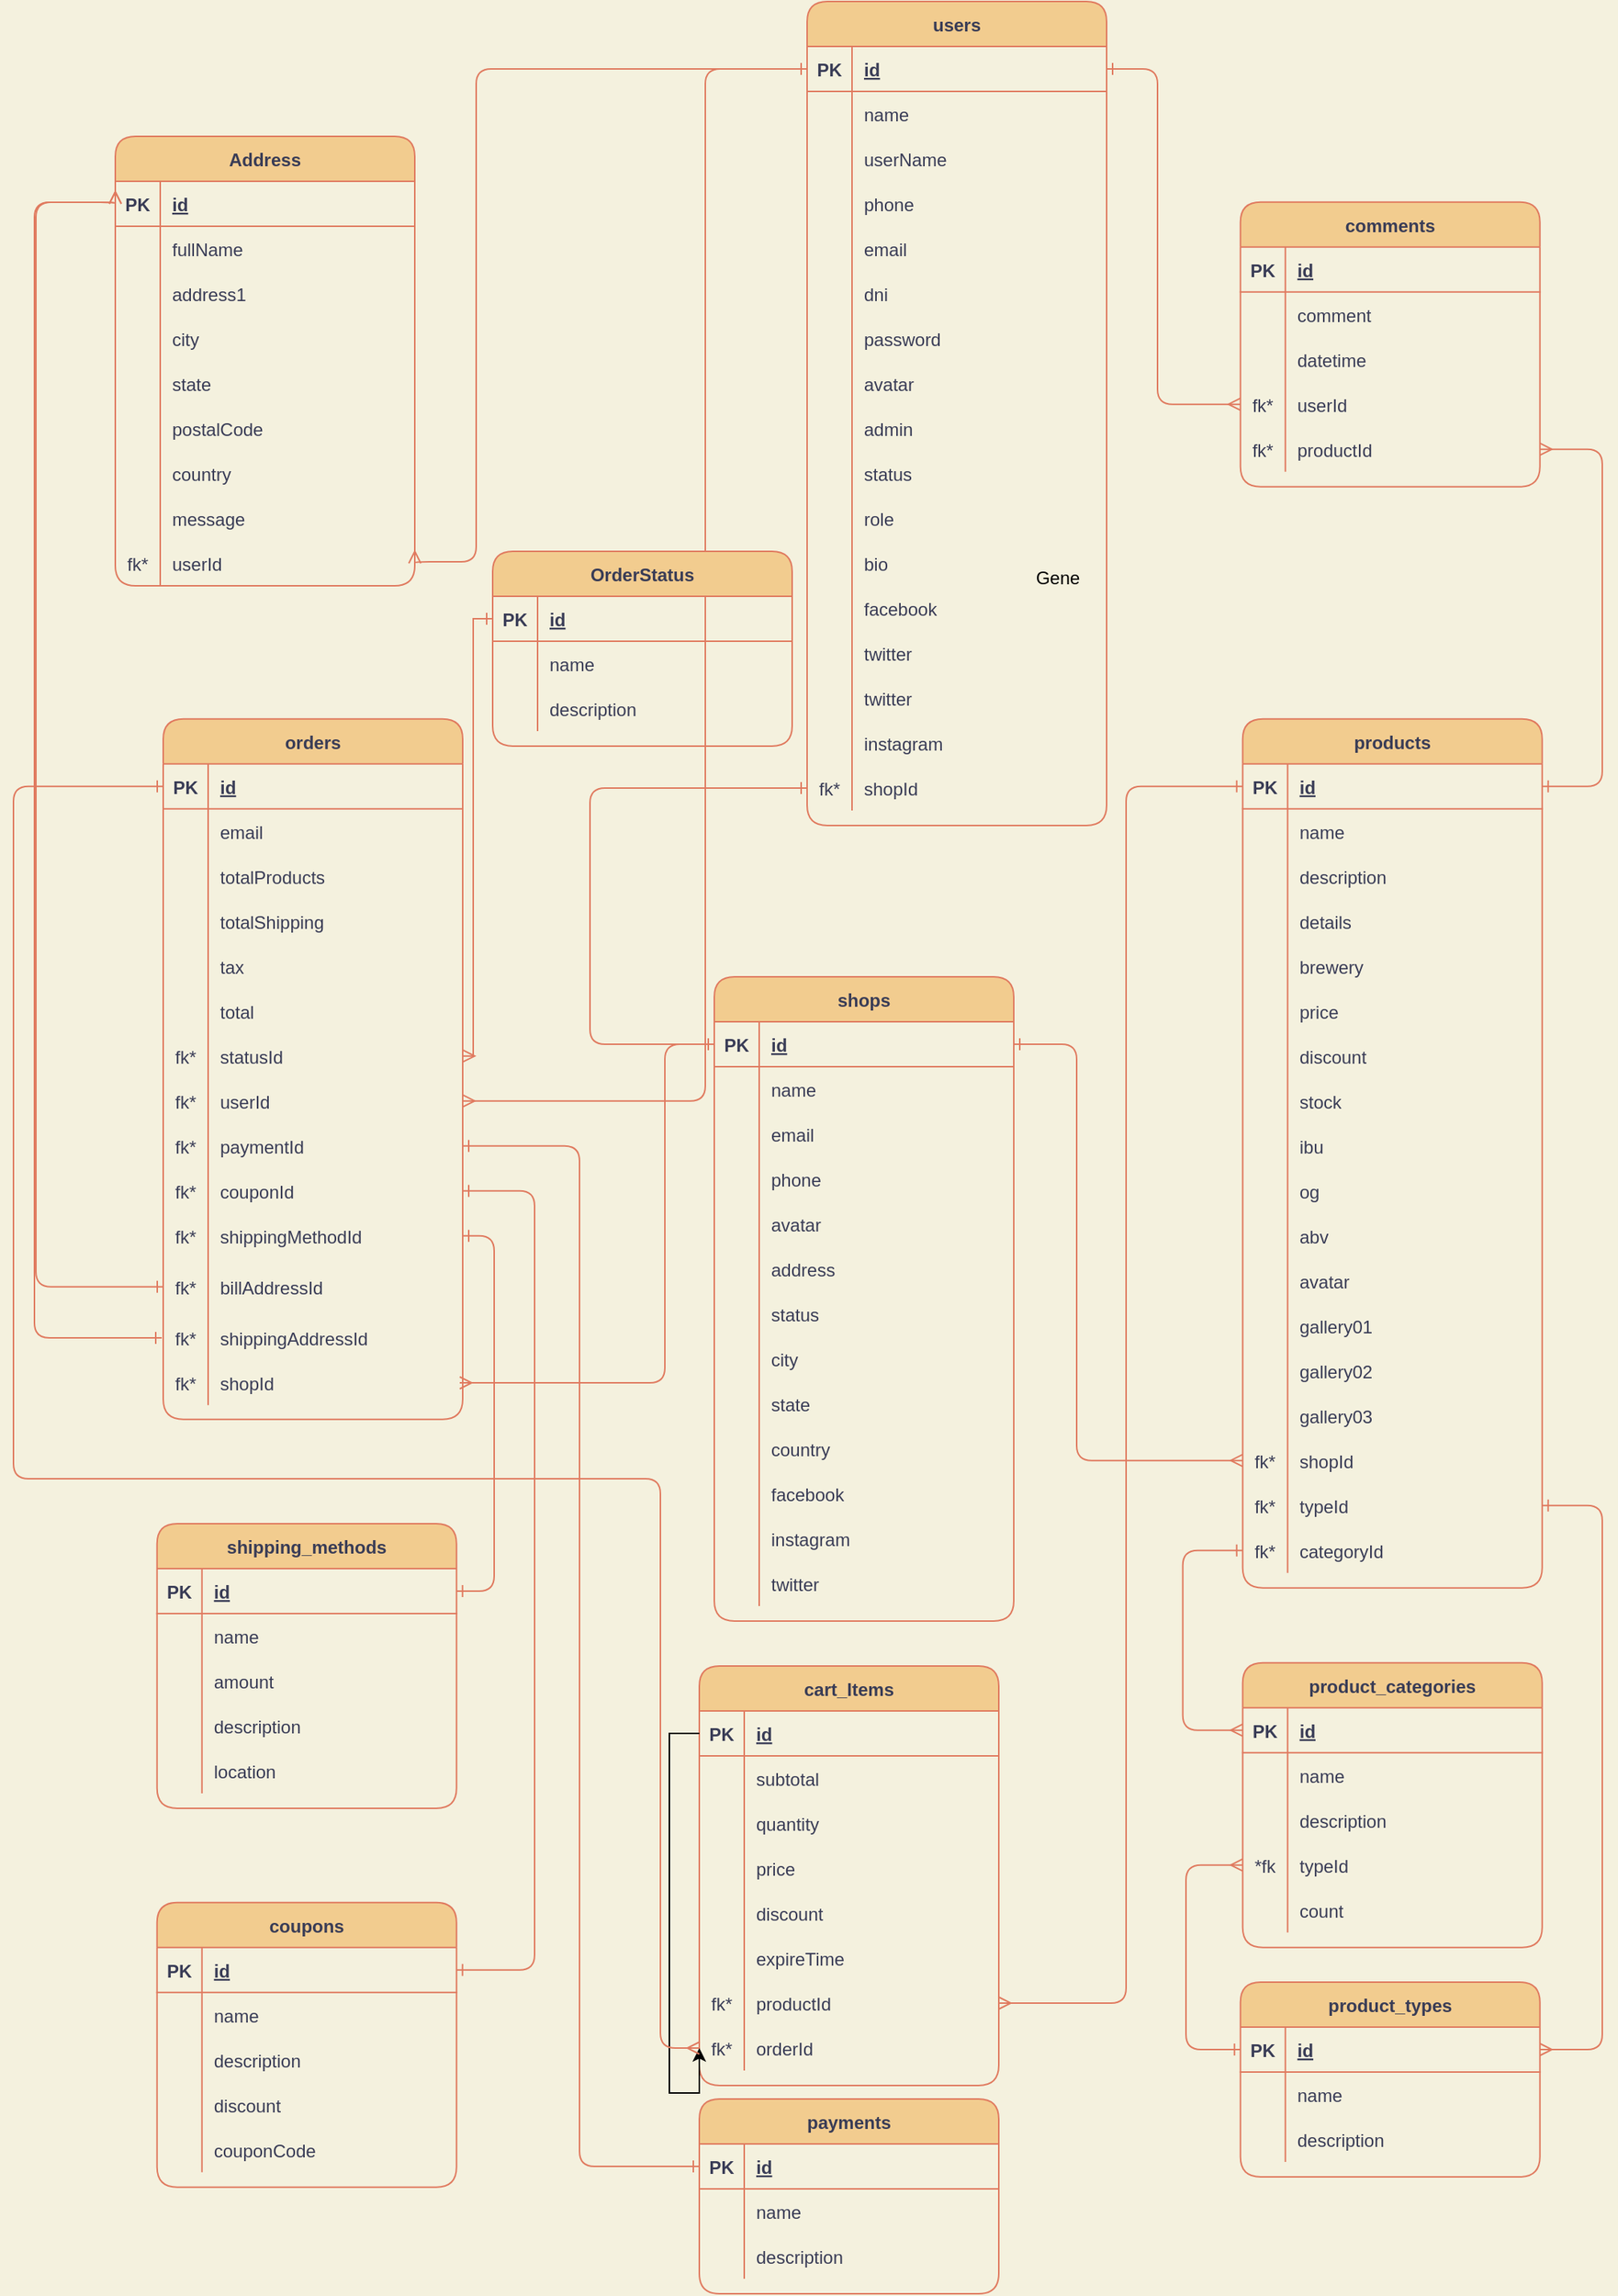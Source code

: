 <mxfile version="14.2.4" type="embed" pages="2">
    <diagram id="m-6m1VdTzoywpsvpt0QZ" name="Page-1">
        <mxGraphModel dx="1531" dy="2337" grid="0" gridSize="10" guides="1" tooltips="1" connect="1" arrows="1" fold="1" page="1" pageScale="1" pageWidth="1169" pageHeight="1654" background="#F4F1DE" math="0" shadow="0">
            <root>
                <mxCell id="0"/>
                <mxCell id="1" parent="0"/>
                <mxCell id="2" value="users" style="shape=table;startSize=30;container=1;collapsible=1;childLayout=tableLayout;fixedRows=1;rowLines=0;fontStyle=1;align=center;resizeLast=1;rounded=1;fillColor=#F2CC8F;strokeColor=#E07A5F;fontColor=#393C56;" parent="1" vertex="1">
                    <mxGeometry x="576" y="-1647" width="200" height="550" as="geometry"/>
                </mxCell>
                <mxCell id="3" value="" style="shape=partialRectangle;collapsible=0;dropTarget=0;pointerEvents=0;fillColor=none;top=0;left=0;bottom=1;right=0;points=[[0,0.5],[1,0.5]];portConstraint=eastwest;rounded=1;strokeColor=#E07A5F;fontColor=#393C56;" parent="2" vertex="1">
                    <mxGeometry y="30" width="200" height="30" as="geometry"/>
                </mxCell>
                <mxCell id="4" value="PK" style="shape=partialRectangle;connectable=0;fillColor=none;top=0;left=0;bottom=0;right=0;fontStyle=1;overflow=hidden;rounded=1;strokeColor=#E07A5F;fontColor=#393C56;" parent="3" vertex="1">
                    <mxGeometry width="30" height="30" as="geometry"/>
                </mxCell>
                <mxCell id="5" value="id" style="shape=partialRectangle;connectable=0;fillColor=none;top=0;left=0;bottom=0;right=0;align=left;spacingLeft=6;fontStyle=5;overflow=hidden;rounded=1;strokeColor=#E07A5F;fontColor=#393C56;" parent="3" vertex="1">
                    <mxGeometry x="30" width="170" height="30" as="geometry"/>
                </mxCell>
                <mxCell id="6" value="" style="shape=partialRectangle;collapsible=0;dropTarget=0;pointerEvents=0;fillColor=none;top=0;left=0;bottom=0;right=0;points=[[0,0.5],[1,0.5]];portConstraint=eastwest;rounded=1;strokeColor=#E07A5F;fontColor=#393C56;" parent="2" vertex="1">
                    <mxGeometry y="60" width="200" height="30" as="geometry"/>
                </mxCell>
                <mxCell id="7" value="" style="shape=partialRectangle;connectable=0;fillColor=none;top=0;left=0;bottom=0;right=0;editable=1;overflow=hidden;rounded=1;strokeColor=#E07A5F;fontColor=#393C56;" parent="6" vertex="1">
                    <mxGeometry width="30" height="30" as="geometry"/>
                </mxCell>
                <mxCell id="8" value="name" style="shape=partialRectangle;connectable=0;fillColor=none;top=0;left=0;bottom=0;right=0;align=left;spacingLeft=6;overflow=hidden;rounded=1;strokeColor=#E07A5F;fontColor=#393C56;" parent="6" vertex="1">
                    <mxGeometry x="30" width="170" height="30" as="geometry"/>
                </mxCell>
                <mxCell id="9" value="" style="shape=partialRectangle;collapsible=0;dropTarget=0;pointerEvents=0;fillColor=none;top=0;left=0;bottom=0;right=0;points=[[0,0.5],[1,0.5]];portConstraint=eastwest;rounded=1;strokeColor=#E07A5F;fontColor=#393C56;" parent="2" vertex="1">
                    <mxGeometry y="90" width="200" height="30" as="geometry"/>
                </mxCell>
                <mxCell id="10" value="" style="shape=partialRectangle;connectable=0;fillColor=none;top=0;left=0;bottom=0;right=0;editable=1;overflow=hidden;rounded=1;strokeColor=#E07A5F;fontColor=#393C56;" parent="9" vertex="1">
                    <mxGeometry width="30" height="30" as="geometry"/>
                </mxCell>
                <mxCell id="11" value="userName" style="shape=partialRectangle;connectable=0;fillColor=none;top=0;left=0;bottom=0;right=0;align=left;spacingLeft=6;overflow=hidden;rounded=1;strokeColor=#E07A5F;fontColor=#393C56;" parent="9" vertex="1">
                    <mxGeometry x="30" width="170" height="30" as="geometry"/>
                </mxCell>
                <mxCell id="503" style="shape=partialRectangle;collapsible=0;dropTarget=0;pointerEvents=0;fillColor=none;top=0;left=0;bottom=0;right=0;points=[[0,0.5],[1,0.5]];portConstraint=eastwest;rounded=1;strokeColor=#E07A5F;fontColor=#393C56;" vertex="1" parent="2">
                    <mxGeometry y="120" width="200" height="30" as="geometry"/>
                </mxCell>
                <mxCell id="504" style="shape=partialRectangle;connectable=0;fillColor=none;top=0;left=0;bottom=0;right=0;editable=1;overflow=hidden;rounded=1;strokeColor=#E07A5F;fontColor=#393C56;" vertex="1" parent="503">
                    <mxGeometry width="30" height="30" as="geometry"/>
                </mxCell>
                <mxCell id="505" value="phone" style="shape=partialRectangle;connectable=0;fillColor=none;top=0;left=0;bottom=0;right=0;align=left;spacingLeft=6;overflow=hidden;rounded=1;strokeColor=#E07A5F;fontColor=#393C56;" vertex="1" parent="503">
                    <mxGeometry x="30" width="170" height="30" as="geometry"/>
                </mxCell>
                <mxCell id="167" value="" style="shape=partialRectangle;collapsible=0;dropTarget=0;pointerEvents=0;fillColor=none;top=0;left=0;bottom=0;right=0;points=[[0,0.5],[1,0.5]];portConstraint=eastwest;rounded=1;strokeColor=#E07A5F;fontColor=#393C56;" parent="2" vertex="1">
                    <mxGeometry y="150" width="200" height="30" as="geometry"/>
                </mxCell>
                <mxCell id="168" value="" style="shape=partialRectangle;connectable=0;fillColor=none;top=0;left=0;bottom=0;right=0;editable=1;overflow=hidden;rounded=1;strokeColor=#E07A5F;fontColor=#393C56;" parent="167" vertex="1">
                    <mxGeometry width="30" height="30" as="geometry"/>
                </mxCell>
                <mxCell id="169" value="email" style="shape=partialRectangle;connectable=0;fillColor=none;top=0;left=0;bottom=0;right=0;align=left;spacingLeft=6;overflow=hidden;rounded=1;strokeColor=#E07A5F;fontColor=#393C56;" parent="167" vertex="1">
                    <mxGeometry x="30" width="170" height="30" as="geometry"/>
                </mxCell>
                <mxCell id="506" style="shape=partialRectangle;collapsible=0;dropTarget=0;pointerEvents=0;fillColor=none;top=0;left=0;bottom=0;right=0;points=[[0,0.5],[1,0.5]];portConstraint=eastwest;rounded=1;strokeColor=#E07A5F;fontColor=#393C56;" vertex="1" parent="2">
                    <mxGeometry y="180" width="200" height="30" as="geometry"/>
                </mxCell>
                <mxCell id="507" style="shape=partialRectangle;connectable=0;fillColor=none;top=0;left=0;bottom=0;right=0;editable=1;overflow=hidden;rounded=1;strokeColor=#E07A5F;fontColor=#393C56;" vertex="1" parent="506">
                    <mxGeometry width="30" height="30" as="geometry"/>
                </mxCell>
                <mxCell id="508" value="dni" style="shape=partialRectangle;connectable=0;fillColor=none;top=0;left=0;bottom=0;right=0;align=left;spacingLeft=6;overflow=hidden;rounded=1;strokeColor=#E07A5F;fontColor=#393C56;" vertex="1" parent="506">
                    <mxGeometry x="30" width="170" height="30" as="geometry"/>
                </mxCell>
                <mxCell id="170" value="" style="shape=partialRectangle;collapsible=0;dropTarget=0;pointerEvents=0;fillColor=none;top=0;left=0;bottom=0;right=0;points=[[0,0.5],[1,0.5]];portConstraint=eastwest;rounded=1;strokeColor=#E07A5F;fontColor=#393C56;" parent="2" vertex="1">
                    <mxGeometry y="210" width="200" height="30" as="geometry"/>
                </mxCell>
                <mxCell id="171" value="" style="shape=partialRectangle;connectable=0;fillColor=none;top=0;left=0;bottom=0;right=0;editable=1;overflow=hidden;rounded=1;strokeColor=#E07A5F;fontColor=#393C56;" parent="170" vertex="1">
                    <mxGeometry width="30" height="30" as="geometry"/>
                </mxCell>
                <mxCell id="172" value="password" style="shape=partialRectangle;connectable=0;fillColor=none;top=0;left=0;bottom=0;right=0;align=left;spacingLeft=6;overflow=hidden;rounded=1;strokeColor=#E07A5F;fontColor=#393C56;" parent="170" vertex="1">
                    <mxGeometry x="30" width="170" height="30" as="geometry"/>
                </mxCell>
                <mxCell id="173" value="" style="shape=partialRectangle;collapsible=0;dropTarget=0;pointerEvents=0;fillColor=none;top=0;left=0;bottom=0;right=0;points=[[0,0.5],[1,0.5]];portConstraint=eastwest;rounded=1;strokeColor=#E07A5F;fontColor=#393C56;" parent="2" vertex="1">
                    <mxGeometry y="240" width="200" height="30" as="geometry"/>
                </mxCell>
                <mxCell id="174" value="" style="shape=partialRectangle;connectable=0;fillColor=none;top=0;left=0;bottom=0;right=0;editable=1;overflow=hidden;rounded=1;strokeColor=#E07A5F;fontColor=#393C56;" parent="173" vertex="1">
                    <mxGeometry width="30" height="30" as="geometry"/>
                </mxCell>
                <mxCell id="175" value="avatar" style="shape=partialRectangle;connectable=0;fillColor=none;top=0;left=0;bottom=0;right=0;align=left;spacingLeft=6;overflow=hidden;rounded=1;strokeColor=#E07A5F;fontColor=#393C56;" parent="173" vertex="1">
                    <mxGeometry x="30" width="170" height="30" as="geometry"/>
                </mxCell>
                <mxCell id="176" value="" style="shape=partialRectangle;collapsible=0;dropTarget=0;pointerEvents=0;fillColor=none;top=0;left=0;bottom=0;right=0;points=[[0,0.5],[1,0.5]];portConstraint=eastwest;rounded=1;strokeColor=#E07A5F;fontColor=#393C56;" parent="2" vertex="1">
                    <mxGeometry y="270" width="200" height="30" as="geometry"/>
                </mxCell>
                <mxCell id="177" value="" style="shape=partialRectangle;connectable=0;fillColor=none;top=0;left=0;bottom=0;right=0;editable=1;overflow=hidden;rounded=1;strokeColor=#E07A5F;fontColor=#393C56;" parent="176" vertex="1">
                    <mxGeometry width="30" height="30" as="geometry"/>
                </mxCell>
                <mxCell id="178" value="admin" style="shape=partialRectangle;connectable=0;fillColor=none;top=0;left=0;bottom=0;right=0;align=left;spacingLeft=6;overflow=hidden;rounded=1;strokeColor=#E07A5F;fontColor=#393C56;" parent="176" vertex="1">
                    <mxGeometry x="30" width="170" height="30" as="geometry"/>
                </mxCell>
                <mxCell id="179" value="" style="shape=partialRectangle;collapsible=0;dropTarget=0;pointerEvents=0;fillColor=none;top=0;left=0;bottom=0;right=0;points=[[0,0.5],[1,0.5]];portConstraint=eastwest;rounded=1;strokeColor=#E07A5F;fontColor=#393C56;" parent="2" vertex="1">
                    <mxGeometry y="300" width="200" height="30" as="geometry"/>
                </mxCell>
                <mxCell id="180" value="" style="shape=partialRectangle;connectable=0;fillColor=none;top=0;left=0;bottom=0;right=0;editable=1;overflow=hidden;rounded=1;strokeColor=#E07A5F;fontColor=#393C56;" parent="179" vertex="1">
                    <mxGeometry width="30" height="30" as="geometry"/>
                </mxCell>
                <mxCell id="181" value="status" style="shape=partialRectangle;connectable=0;fillColor=none;top=0;left=0;bottom=0;right=0;align=left;spacingLeft=6;overflow=hidden;rounded=1;strokeColor=#E07A5F;fontColor=#393C56;" parent="179" vertex="1">
                    <mxGeometry x="30" width="170" height="30" as="geometry"/>
                </mxCell>
                <mxCell id="509" style="shape=partialRectangle;collapsible=0;dropTarget=0;pointerEvents=0;fillColor=none;top=0;left=0;bottom=0;right=0;points=[[0,0.5],[1,0.5]];portConstraint=eastwest;rounded=1;strokeColor=#E07A5F;fontColor=#393C56;" vertex="1" parent="2">
                    <mxGeometry y="330" width="200" height="30" as="geometry"/>
                </mxCell>
                <mxCell id="510" style="shape=partialRectangle;connectable=0;fillColor=none;top=0;left=0;bottom=0;right=0;editable=1;overflow=hidden;rounded=1;strokeColor=#E07A5F;fontColor=#393C56;" vertex="1" parent="509">
                    <mxGeometry width="30" height="30" as="geometry"/>
                </mxCell>
                <mxCell id="511" value="role" style="shape=partialRectangle;connectable=0;fillColor=none;top=0;left=0;bottom=0;right=0;align=left;spacingLeft=6;overflow=hidden;rounded=1;strokeColor=#E07A5F;fontColor=#393C56;" vertex="1" parent="509">
                    <mxGeometry x="30" width="170" height="30" as="geometry"/>
                </mxCell>
                <mxCell id="512" style="shape=partialRectangle;collapsible=0;dropTarget=0;pointerEvents=0;fillColor=none;top=0;left=0;bottom=0;right=0;points=[[0,0.5],[1,0.5]];portConstraint=eastwest;rounded=1;strokeColor=#E07A5F;fontColor=#393C56;" vertex="1" parent="2">
                    <mxGeometry y="360" width="200" height="30" as="geometry"/>
                </mxCell>
                <mxCell id="513" style="shape=partialRectangle;connectable=0;fillColor=none;top=0;left=0;bottom=0;right=0;editable=1;overflow=hidden;rounded=1;strokeColor=#E07A5F;fontColor=#393C56;" vertex="1" parent="512">
                    <mxGeometry width="30" height="30" as="geometry"/>
                </mxCell>
                <mxCell id="514" value="bio" style="shape=partialRectangle;connectable=0;fillColor=none;top=0;left=0;bottom=0;right=0;align=left;spacingLeft=6;overflow=hidden;rounded=1;strokeColor=#E07A5F;fontColor=#393C56;" vertex="1" parent="512">
                    <mxGeometry x="30" width="170" height="30" as="geometry"/>
                </mxCell>
                <mxCell id="515" style="shape=partialRectangle;collapsible=0;dropTarget=0;pointerEvents=0;fillColor=none;top=0;left=0;bottom=0;right=0;points=[[0,0.5],[1,0.5]];portConstraint=eastwest;rounded=1;strokeColor=#E07A5F;fontColor=#393C56;" vertex="1" parent="2">
                    <mxGeometry y="390" width="200" height="30" as="geometry"/>
                </mxCell>
                <mxCell id="516" style="shape=partialRectangle;connectable=0;fillColor=none;top=0;left=0;bottom=0;right=0;editable=1;overflow=hidden;rounded=1;strokeColor=#E07A5F;fontColor=#393C56;" vertex="1" parent="515">
                    <mxGeometry width="30" height="30" as="geometry"/>
                </mxCell>
                <mxCell id="517" value="facebook" style="shape=partialRectangle;connectable=0;fillColor=none;top=0;left=0;bottom=0;right=0;align=left;spacingLeft=6;overflow=hidden;rounded=1;strokeColor=#E07A5F;fontColor=#393C56;" vertex="1" parent="515">
                    <mxGeometry x="30" width="170" height="30" as="geometry"/>
                </mxCell>
                <mxCell id="530" style="shape=partialRectangle;collapsible=0;dropTarget=0;pointerEvents=0;fillColor=none;top=0;left=0;bottom=0;right=0;points=[[0,0.5],[1,0.5]];portConstraint=eastwest;rounded=1;strokeColor=#E07A5F;fontColor=#393C56;" vertex="1" parent="2">
                    <mxGeometry y="420" width="200" height="30" as="geometry"/>
                </mxCell>
                <mxCell id="531" style="shape=partialRectangle;connectable=0;fillColor=none;top=0;left=0;bottom=0;right=0;editable=1;overflow=hidden;rounded=1;strokeColor=#E07A5F;fontColor=#393C56;" vertex="1" parent="530">
                    <mxGeometry width="30" height="30" as="geometry"/>
                </mxCell>
                <mxCell id="532" value="twitter" style="shape=partialRectangle;connectable=0;fillColor=none;top=0;left=0;bottom=0;right=0;align=left;spacingLeft=6;overflow=hidden;rounded=1;strokeColor=#E07A5F;fontColor=#393C56;" vertex="1" parent="530">
                    <mxGeometry x="30" width="170" height="30" as="geometry"/>
                </mxCell>
                <mxCell id="524" style="shape=partialRectangle;collapsible=0;dropTarget=0;pointerEvents=0;fillColor=none;top=0;left=0;bottom=0;right=0;points=[[0,0.5],[1,0.5]];portConstraint=eastwest;rounded=1;strokeColor=#E07A5F;fontColor=#393C56;" vertex="1" parent="2">
                    <mxGeometry y="450" width="200" height="30" as="geometry"/>
                </mxCell>
                <mxCell id="525" style="shape=partialRectangle;connectable=0;fillColor=none;top=0;left=0;bottom=0;right=0;editable=1;overflow=hidden;rounded=1;strokeColor=#E07A5F;fontColor=#393C56;" vertex="1" parent="524">
                    <mxGeometry width="30" height="30" as="geometry"/>
                </mxCell>
                <mxCell id="526" value="twitter" style="shape=partialRectangle;connectable=0;fillColor=none;top=0;left=0;bottom=0;right=0;align=left;spacingLeft=6;overflow=hidden;rounded=1;strokeColor=#E07A5F;fontColor=#393C56;" vertex="1" parent="524">
                    <mxGeometry x="30" width="170" height="30" as="geometry"/>
                </mxCell>
                <mxCell id="527" style="shape=partialRectangle;collapsible=0;dropTarget=0;pointerEvents=0;fillColor=none;top=0;left=0;bottom=0;right=0;points=[[0,0.5],[1,0.5]];portConstraint=eastwest;rounded=1;strokeColor=#E07A5F;fontColor=#393C56;" vertex="1" parent="2">
                    <mxGeometry y="480" width="200" height="30" as="geometry"/>
                </mxCell>
                <mxCell id="528" style="shape=partialRectangle;connectable=0;fillColor=none;top=0;left=0;bottom=0;right=0;editable=1;overflow=hidden;rounded=1;strokeColor=#E07A5F;fontColor=#393C56;" vertex="1" parent="527">
                    <mxGeometry width="30" height="30" as="geometry"/>
                </mxCell>
                <mxCell id="529" value="instagram" style="shape=partialRectangle;connectable=0;fillColor=none;top=0;left=0;bottom=0;right=0;align=left;spacingLeft=6;overflow=hidden;rounded=1;strokeColor=#E07A5F;fontColor=#393C56;" vertex="1" parent="527">
                    <mxGeometry x="30" width="170" height="30" as="geometry"/>
                </mxCell>
                <mxCell id="428" value="" style="shape=partialRectangle;collapsible=0;dropTarget=0;pointerEvents=0;fillColor=none;top=0;left=0;bottom=0;right=0;points=[[0,0.5],[1,0.5]];portConstraint=eastwest;rounded=1;strokeColor=#E07A5F;fontColor=#393C56;" parent="2" vertex="1">
                    <mxGeometry y="510" width="200" height="30" as="geometry"/>
                </mxCell>
                <mxCell id="429" value="fk*" style="shape=partialRectangle;connectable=0;fillColor=none;top=0;left=0;bottom=0;right=0;editable=1;overflow=hidden;rounded=1;strokeColor=#E07A5F;fontColor=#393C56;" parent="428" vertex="1">
                    <mxGeometry width="30" height="30" as="geometry"/>
                </mxCell>
                <mxCell id="430" value="shopId" style="shape=partialRectangle;connectable=0;fillColor=none;top=0;left=0;bottom=0;right=0;align=left;spacingLeft=6;overflow=hidden;rounded=1;strokeColor=#E07A5F;fontColor=#393C56;" parent="428" vertex="1">
                    <mxGeometry x="30" width="170" height="30" as="geometry"/>
                </mxCell>
                <mxCell id="15" value="comments" style="shape=table;startSize=30;container=1;collapsible=1;childLayout=tableLayout;fixedRows=1;rowLines=0;fontStyle=1;align=center;resizeLast=1;rounded=1;fillColor=#F2CC8F;strokeColor=#E07A5F;fontColor=#393C56;" parent="1" vertex="1">
                    <mxGeometry x="865.36" y="-1513.14" width="200" height="190" as="geometry"/>
                </mxCell>
                <mxCell id="16" value="" style="shape=partialRectangle;collapsible=0;dropTarget=0;pointerEvents=0;fillColor=none;top=0;left=0;bottom=1;right=0;points=[[0,0.5],[1,0.5]];portConstraint=eastwest;rounded=1;strokeColor=#E07A5F;fontColor=#393C56;" parent="15" vertex="1">
                    <mxGeometry y="30" width="200" height="30" as="geometry"/>
                </mxCell>
                <mxCell id="17" value="PK" style="shape=partialRectangle;connectable=0;fillColor=none;top=0;left=0;bottom=0;right=0;fontStyle=1;overflow=hidden;rounded=1;strokeColor=#E07A5F;fontColor=#393C56;" parent="16" vertex="1">
                    <mxGeometry width="30" height="30" as="geometry"/>
                </mxCell>
                <mxCell id="18" value="id" style="shape=partialRectangle;connectable=0;fillColor=none;top=0;left=0;bottom=0;right=0;align=left;spacingLeft=6;fontStyle=5;overflow=hidden;rounded=1;strokeColor=#E07A5F;fontColor=#393C56;" parent="16" vertex="1">
                    <mxGeometry x="30" width="170" height="30" as="geometry"/>
                </mxCell>
                <mxCell id="242" value="" style="shape=partialRectangle;collapsible=0;dropTarget=0;pointerEvents=0;fillColor=none;top=0;left=0;bottom=0;right=0;points=[[0,0.5],[1,0.5]];portConstraint=eastwest;rounded=1;strokeColor=#E07A5F;fontColor=#393C56;" parent="15" vertex="1">
                    <mxGeometry y="60" width="200" height="30" as="geometry"/>
                </mxCell>
                <mxCell id="243" value="" style="shape=partialRectangle;connectable=0;fillColor=none;top=0;left=0;bottom=0;right=0;editable=1;overflow=hidden;rounded=1;strokeColor=#E07A5F;fontColor=#393C56;" parent="242" vertex="1">
                    <mxGeometry width="30" height="30" as="geometry"/>
                </mxCell>
                <mxCell id="244" value="comment" style="shape=partialRectangle;connectable=0;fillColor=none;top=0;left=0;bottom=0;right=0;align=left;spacingLeft=6;overflow=hidden;rounded=1;strokeColor=#E07A5F;fontColor=#393C56;" parent="242" vertex="1">
                    <mxGeometry x="30" width="170" height="30" as="geometry"/>
                </mxCell>
                <mxCell id="245" value="" style="shape=partialRectangle;collapsible=0;dropTarget=0;pointerEvents=0;fillColor=none;top=0;left=0;bottom=0;right=0;points=[[0,0.5],[1,0.5]];portConstraint=eastwest;rounded=1;strokeColor=#E07A5F;fontColor=#393C56;" parent="15" vertex="1">
                    <mxGeometry y="90" width="200" height="30" as="geometry"/>
                </mxCell>
                <mxCell id="246" value="" style="shape=partialRectangle;connectable=0;fillColor=none;top=0;left=0;bottom=0;right=0;editable=1;overflow=hidden;rounded=1;strokeColor=#E07A5F;fontColor=#393C56;" parent="245" vertex="1">
                    <mxGeometry width="30" height="30" as="geometry"/>
                </mxCell>
                <mxCell id="247" value="datetime" style="shape=partialRectangle;connectable=0;fillColor=none;top=0;left=0;bottom=0;right=0;align=left;spacingLeft=6;overflow=hidden;rounded=1;strokeColor=#E07A5F;fontColor=#393C56;" parent="245" vertex="1">
                    <mxGeometry x="30" width="170" height="30" as="geometry"/>
                </mxCell>
                <mxCell id="22" value="" style="shape=partialRectangle;collapsible=0;dropTarget=0;pointerEvents=0;fillColor=none;top=0;left=0;bottom=0;right=0;points=[[0,0.5],[1,0.5]];portConstraint=eastwest;rounded=1;strokeColor=#E07A5F;fontColor=#393C56;" parent="15" vertex="1">
                    <mxGeometry y="120" width="200" height="30" as="geometry"/>
                </mxCell>
                <mxCell id="23" value="fk*" style="shape=partialRectangle;connectable=0;fillColor=none;top=0;left=0;bottom=0;right=0;editable=1;overflow=hidden;rounded=1;strokeColor=#E07A5F;fontColor=#393C56;" parent="22" vertex="1">
                    <mxGeometry width="30" height="30" as="geometry"/>
                </mxCell>
                <mxCell id="24" value="userId" style="shape=partialRectangle;connectable=0;fillColor=none;top=0;left=0;bottom=0;right=0;align=left;spacingLeft=6;overflow=hidden;rounded=1;strokeColor=#E07A5F;fontColor=#393C56;" parent="22" vertex="1">
                    <mxGeometry x="30" width="170" height="30" as="geometry"/>
                </mxCell>
                <mxCell id="25" value="" style="shape=partialRectangle;collapsible=0;dropTarget=0;pointerEvents=0;fillColor=none;top=0;left=0;bottom=0;right=0;points=[[0,0.5],[1,0.5]];portConstraint=eastwest;rounded=1;strokeColor=#E07A5F;fontColor=#393C56;" parent="15" vertex="1">
                    <mxGeometry y="150" width="200" height="30" as="geometry"/>
                </mxCell>
                <mxCell id="26" value="fk*" style="shape=partialRectangle;connectable=0;fillColor=none;top=0;left=0;bottom=0;right=0;editable=1;overflow=hidden;rounded=1;strokeColor=#E07A5F;fontColor=#393C56;" parent="25" vertex="1">
                    <mxGeometry width="30" height="30" as="geometry"/>
                </mxCell>
                <mxCell id="27" value="productId" style="shape=partialRectangle;connectable=0;fillColor=none;top=0;left=0;bottom=0;right=0;align=left;spacingLeft=6;overflow=hidden;rounded=1;strokeColor=#E07A5F;fontColor=#393C56;" parent="25" vertex="1">
                    <mxGeometry x="30" width="170" height="30" as="geometry"/>
                </mxCell>
                <mxCell id="28" value="products" style="shape=table;startSize=30;container=1;collapsible=1;childLayout=tableLayout;fixedRows=1;rowLines=0;fontStyle=1;align=center;resizeLast=1;rounded=1;fillColor=#F2CC8F;strokeColor=#E07A5F;fontColor=#393C56;" parent="1" vertex="1">
                    <mxGeometry x="866.86" y="-1168.14" width="200" height="580" as="geometry"/>
                </mxCell>
                <mxCell id="29" value="" style="shape=partialRectangle;collapsible=0;dropTarget=0;pointerEvents=0;fillColor=none;top=0;left=0;bottom=1;right=0;points=[[0,0.5],[1,0.5]];portConstraint=eastwest;rounded=1;strokeColor=#E07A5F;fontColor=#393C56;" parent="28" vertex="1">
                    <mxGeometry y="30" width="200" height="30" as="geometry"/>
                </mxCell>
                <mxCell id="30" value="PK" style="shape=partialRectangle;connectable=0;fillColor=none;top=0;left=0;bottom=0;right=0;fontStyle=1;overflow=hidden;rounded=1;strokeColor=#E07A5F;fontColor=#393C56;" parent="29" vertex="1">
                    <mxGeometry width="30" height="30" as="geometry"/>
                </mxCell>
                <mxCell id="31" value="id" style="shape=partialRectangle;connectable=0;fillColor=none;top=0;left=0;bottom=0;right=0;align=left;spacingLeft=6;fontStyle=5;overflow=hidden;rounded=1;strokeColor=#E07A5F;fontColor=#393C56;" parent="29" vertex="1">
                    <mxGeometry x="30" width="170" height="30" as="geometry"/>
                </mxCell>
                <mxCell id="32" value="" style="shape=partialRectangle;collapsible=0;dropTarget=0;pointerEvents=0;fillColor=none;top=0;left=0;bottom=0;right=0;points=[[0,0.5],[1,0.5]];portConstraint=eastwest;rounded=1;strokeColor=#E07A5F;fontColor=#393C56;" parent="28" vertex="1">
                    <mxGeometry y="60" width="200" height="30" as="geometry"/>
                </mxCell>
                <mxCell id="33" value="" style="shape=partialRectangle;connectable=0;fillColor=none;top=0;left=0;bottom=0;right=0;editable=1;overflow=hidden;rounded=1;strokeColor=#E07A5F;fontColor=#393C56;" parent="32" vertex="1">
                    <mxGeometry width="30" height="30" as="geometry"/>
                </mxCell>
                <mxCell id="34" value="name" style="shape=partialRectangle;connectable=0;fillColor=none;top=0;left=0;bottom=0;right=0;align=left;spacingLeft=6;overflow=hidden;rounded=1;strokeColor=#E07A5F;fontColor=#393C56;" parent="32" vertex="1">
                    <mxGeometry x="30" width="170" height="30" as="geometry"/>
                </mxCell>
                <mxCell id="182" value="" style="shape=partialRectangle;collapsible=0;dropTarget=0;pointerEvents=0;fillColor=none;top=0;left=0;bottom=0;right=0;points=[[0,0.5],[1,0.5]];portConstraint=eastwest;rounded=1;strokeColor=#E07A5F;fontColor=#393C56;" parent="28" vertex="1">
                    <mxGeometry y="90" width="200" height="30" as="geometry"/>
                </mxCell>
                <mxCell id="183" value="" style="shape=partialRectangle;connectable=0;fillColor=none;top=0;left=0;bottom=0;right=0;editable=1;overflow=hidden;rounded=1;strokeColor=#E07A5F;fontColor=#393C56;" parent="182" vertex="1">
                    <mxGeometry width="30" height="30" as="geometry"/>
                </mxCell>
                <mxCell id="184" value="description" style="shape=partialRectangle;connectable=0;fillColor=none;top=0;left=0;bottom=0;right=0;align=left;spacingLeft=6;overflow=hidden;rounded=1;strokeColor=#E07A5F;fontColor=#393C56;" parent="182" vertex="1">
                    <mxGeometry x="30" width="170" height="30" as="geometry"/>
                </mxCell>
                <mxCell id="185" value="" style="shape=partialRectangle;collapsible=0;dropTarget=0;pointerEvents=0;fillColor=none;top=0;left=0;bottom=0;right=0;points=[[0,0.5],[1,0.5]];portConstraint=eastwest;rounded=1;strokeColor=#E07A5F;fontColor=#393C56;" parent="28" vertex="1">
                    <mxGeometry y="120" width="200" height="30" as="geometry"/>
                </mxCell>
                <mxCell id="186" value="" style="shape=partialRectangle;connectable=0;fillColor=none;top=0;left=0;bottom=0;right=0;editable=1;overflow=hidden;rounded=1;strokeColor=#E07A5F;fontColor=#393C56;" parent="185" vertex="1">
                    <mxGeometry width="30" height="30" as="geometry"/>
                </mxCell>
                <mxCell id="187" value="details" style="shape=partialRectangle;connectable=0;fillColor=none;top=0;left=0;bottom=0;right=0;align=left;spacingLeft=6;overflow=hidden;rounded=1;strokeColor=#E07A5F;fontColor=#393C56;" parent="185" vertex="1">
                    <mxGeometry x="30" width="170" height="30" as="geometry"/>
                </mxCell>
                <mxCell id="188" value="" style="shape=partialRectangle;collapsible=0;dropTarget=0;pointerEvents=0;fillColor=none;top=0;left=0;bottom=0;right=0;points=[[0,0.5],[1,0.5]];portConstraint=eastwest;rounded=1;strokeColor=#E07A5F;fontColor=#393C56;" parent="28" vertex="1">
                    <mxGeometry y="150" width="200" height="30" as="geometry"/>
                </mxCell>
                <mxCell id="189" value="" style="shape=partialRectangle;connectable=0;fillColor=none;top=0;left=0;bottom=0;right=0;editable=1;overflow=hidden;rounded=1;strokeColor=#E07A5F;fontColor=#393C56;" parent="188" vertex="1">
                    <mxGeometry width="30" height="30" as="geometry"/>
                </mxCell>
                <mxCell id="190" value="brewery" style="shape=partialRectangle;connectable=0;fillColor=none;top=0;left=0;bottom=0;right=0;align=left;spacingLeft=6;overflow=hidden;rounded=1;strokeColor=#E07A5F;fontColor=#393C56;" parent="188" vertex="1">
                    <mxGeometry x="30" width="170" height="30" as="geometry"/>
                </mxCell>
                <mxCell id="191" value="" style="shape=partialRectangle;collapsible=0;dropTarget=0;pointerEvents=0;fillColor=none;top=0;left=0;bottom=0;right=0;points=[[0,0.5],[1,0.5]];portConstraint=eastwest;rounded=1;strokeColor=#E07A5F;fontColor=#393C56;" parent="28" vertex="1">
                    <mxGeometry y="180" width="200" height="30" as="geometry"/>
                </mxCell>
                <mxCell id="192" value="" style="shape=partialRectangle;connectable=0;fillColor=none;top=0;left=0;bottom=0;right=0;editable=1;overflow=hidden;rounded=1;strokeColor=#E07A5F;fontColor=#393C56;" parent="191" vertex="1">
                    <mxGeometry width="30" height="30" as="geometry"/>
                </mxCell>
                <mxCell id="193" value="price" style="shape=partialRectangle;connectable=0;fillColor=none;top=0;left=0;bottom=0;right=0;align=left;spacingLeft=6;overflow=hidden;rounded=1;strokeColor=#E07A5F;fontColor=#393C56;" parent="191" vertex="1">
                    <mxGeometry x="30" width="170" height="30" as="geometry"/>
                </mxCell>
                <mxCell id="194" value="" style="shape=partialRectangle;collapsible=0;dropTarget=0;pointerEvents=0;fillColor=none;top=0;left=0;bottom=0;right=0;points=[[0,0.5],[1,0.5]];portConstraint=eastwest;rounded=1;strokeColor=#E07A5F;fontColor=#393C56;" parent="28" vertex="1">
                    <mxGeometry y="210" width="200" height="30" as="geometry"/>
                </mxCell>
                <mxCell id="195" value="" style="shape=partialRectangle;connectable=0;fillColor=none;top=0;left=0;bottom=0;right=0;editable=1;overflow=hidden;rounded=1;strokeColor=#E07A5F;fontColor=#393C56;" parent="194" vertex="1">
                    <mxGeometry width="30" height="30" as="geometry"/>
                </mxCell>
                <mxCell id="196" value="discount" style="shape=partialRectangle;connectable=0;fillColor=none;top=0;left=0;bottom=0;right=0;align=left;spacingLeft=6;overflow=hidden;rounded=1;strokeColor=#E07A5F;fontColor=#393C56;" parent="194" vertex="1">
                    <mxGeometry x="30" width="170" height="30" as="geometry"/>
                </mxCell>
                <mxCell id="197" value="" style="shape=partialRectangle;collapsible=0;dropTarget=0;pointerEvents=0;fillColor=none;top=0;left=0;bottom=0;right=0;points=[[0,0.5],[1,0.5]];portConstraint=eastwest;rounded=1;strokeColor=#E07A5F;fontColor=#393C56;" parent="28" vertex="1">
                    <mxGeometry y="240" width="200" height="30" as="geometry"/>
                </mxCell>
                <mxCell id="198" value="" style="shape=partialRectangle;connectable=0;fillColor=none;top=0;left=0;bottom=0;right=0;editable=1;overflow=hidden;rounded=1;strokeColor=#E07A5F;fontColor=#393C56;" parent="197" vertex="1">
                    <mxGeometry width="30" height="30" as="geometry"/>
                </mxCell>
                <mxCell id="199" value="stock" style="shape=partialRectangle;connectable=0;fillColor=none;top=0;left=0;bottom=0;right=0;align=left;spacingLeft=6;overflow=hidden;rounded=1;strokeColor=#E07A5F;fontColor=#393C56;" parent="197" vertex="1">
                    <mxGeometry x="30" width="170" height="30" as="geometry"/>
                </mxCell>
                <mxCell id="200" value="" style="shape=partialRectangle;collapsible=0;dropTarget=0;pointerEvents=0;fillColor=none;top=0;left=0;bottom=0;right=0;points=[[0,0.5],[1,0.5]];portConstraint=eastwest;rounded=1;strokeColor=#E07A5F;fontColor=#393C56;" parent="28" vertex="1">
                    <mxGeometry y="270" width="200" height="30" as="geometry"/>
                </mxCell>
                <mxCell id="201" value="" style="shape=partialRectangle;connectable=0;fillColor=none;top=0;left=0;bottom=0;right=0;editable=1;overflow=hidden;rounded=1;strokeColor=#E07A5F;fontColor=#393C56;" parent="200" vertex="1">
                    <mxGeometry width="30" height="30" as="geometry"/>
                </mxCell>
                <mxCell id="202" value="ibu" style="shape=partialRectangle;connectable=0;fillColor=none;top=0;left=0;bottom=0;right=0;align=left;spacingLeft=6;overflow=hidden;rounded=1;strokeColor=#E07A5F;fontColor=#393C56;" parent="200" vertex="1">
                    <mxGeometry x="30" width="170" height="30" as="geometry"/>
                </mxCell>
                <mxCell id="203" value="" style="shape=partialRectangle;collapsible=0;dropTarget=0;pointerEvents=0;fillColor=none;top=0;left=0;bottom=0;right=0;points=[[0,0.5],[1,0.5]];portConstraint=eastwest;rounded=1;strokeColor=#E07A5F;fontColor=#393C56;" parent="28" vertex="1">
                    <mxGeometry y="300" width="200" height="30" as="geometry"/>
                </mxCell>
                <mxCell id="204" value="" style="shape=partialRectangle;connectable=0;fillColor=none;top=0;left=0;bottom=0;right=0;editable=1;overflow=hidden;rounded=1;strokeColor=#E07A5F;fontColor=#393C56;" parent="203" vertex="1">
                    <mxGeometry width="30" height="30" as="geometry"/>
                </mxCell>
                <mxCell id="205" value="og" style="shape=partialRectangle;connectable=0;fillColor=none;top=0;left=0;bottom=0;right=0;align=left;spacingLeft=6;overflow=hidden;rounded=1;strokeColor=#E07A5F;fontColor=#393C56;" parent="203" vertex="1">
                    <mxGeometry x="30" width="170" height="30" as="geometry"/>
                </mxCell>
                <mxCell id="206" value="" style="shape=partialRectangle;collapsible=0;dropTarget=0;pointerEvents=0;fillColor=none;top=0;left=0;bottom=0;right=0;points=[[0,0.5],[1,0.5]];portConstraint=eastwest;rounded=1;strokeColor=#E07A5F;fontColor=#393C56;" parent="28" vertex="1">
                    <mxGeometry y="330" width="200" height="30" as="geometry"/>
                </mxCell>
                <mxCell id="207" value="" style="shape=partialRectangle;connectable=0;fillColor=none;top=0;left=0;bottom=0;right=0;editable=1;overflow=hidden;rounded=1;strokeColor=#E07A5F;fontColor=#393C56;" parent="206" vertex="1">
                    <mxGeometry width="30" height="30" as="geometry"/>
                </mxCell>
                <mxCell id="208" value="abv" style="shape=partialRectangle;connectable=0;fillColor=none;top=0;left=0;bottom=0;right=0;align=left;spacingLeft=6;overflow=hidden;rounded=1;strokeColor=#E07A5F;fontColor=#393C56;" parent="206" vertex="1">
                    <mxGeometry x="30" width="170" height="30" as="geometry"/>
                </mxCell>
                <mxCell id="209" value="" style="shape=partialRectangle;collapsible=0;dropTarget=0;pointerEvents=0;fillColor=none;top=0;left=0;bottom=0;right=0;points=[[0,0.5],[1,0.5]];portConstraint=eastwest;rounded=1;strokeColor=#E07A5F;fontColor=#393C56;" parent="28" vertex="1">
                    <mxGeometry y="360" width="200" height="30" as="geometry"/>
                </mxCell>
                <mxCell id="210" value="" style="shape=partialRectangle;connectable=0;fillColor=none;top=0;left=0;bottom=0;right=0;editable=1;overflow=hidden;rounded=1;strokeColor=#E07A5F;fontColor=#393C56;" parent="209" vertex="1">
                    <mxGeometry width="30" height="30" as="geometry"/>
                </mxCell>
                <mxCell id="211" value="avatar" style="shape=partialRectangle;connectable=0;fillColor=none;top=0;left=0;bottom=0;right=0;align=left;spacingLeft=6;overflow=hidden;rounded=1;strokeColor=#E07A5F;fontColor=#393C56;" parent="209" vertex="1">
                    <mxGeometry x="30" width="170" height="30" as="geometry"/>
                </mxCell>
                <mxCell id="212" value="" style="shape=partialRectangle;collapsible=0;dropTarget=0;pointerEvents=0;fillColor=none;top=0;left=0;bottom=0;right=0;points=[[0,0.5],[1,0.5]];portConstraint=eastwest;rounded=1;strokeColor=#E07A5F;fontColor=#393C56;" parent="28" vertex="1">
                    <mxGeometry y="390" width="200" height="30" as="geometry"/>
                </mxCell>
                <mxCell id="213" value="" style="shape=partialRectangle;connectable=0;fillColor=none;top=0;left=0;bottom=0;right=0;editable=1;overflow=hidden;rounded=1;strokeColor=#E07A5F;fontColor=#393C56;" parent="212" vertex="1">
                    <mxGeometry width="30" height="30" as="geometry"/>
                </mxCell>
                <mxCell id="214" value="gallery01" style="shape=partialRectangle;connectable=0;fillColor=none;top=0;left=0;bottom=0;right=0;align=left;spacingLeft=6;overflow=hidden;rounded=1;strokeColor=#E07A5F;fontColor=#393C56;" parent="212" vertex="1">
                    <mxGeometry x="30" width="170" height="30" as="geometry"/>
                </mxCell>
                <mxCell id="215" value="" style="shape=partialRectangle;collapsible=0;dropTarget=0;pointerEvents=0;fillColor=none;top=0;left=0;bottom=0;right=0;points=[[0,0.5],[1,0.5]];portConstraint=eastwest;rounded=1;strokeColor=#E07A5F;fontColor=#393C56;" parent="28" vertex="1">
                    <mxGeometry y="420" width="200" height="30" as="geometry"/>
                </mxCell>
                <mxCell id="216" value="" style="shape=partialRectangle;connectable=0;fillColor=none;top=0;left=0;bottom=0;right=0;editable=1;overflow=hidden;rounded=1;strokeColor=#E07A5F;fontColor=#393C56;" parent="215" vertex="1">
                    <mxGeometry width="30" height="30" as="geometry"/>
                </mxCell>
                <mxCell id="217" value="gallery02" style="shape=partialRectangle;connectable=0;fillColor=none;top=0;left=0;bottom=0;right=0;align=left;spacingLeft=6;overflow=hidden;rounded=1;strokeColor=#E07A5F;fontColor=#393C56;" parent="215" vertex="1">
                    <mxGeometry x="30" width="170" height="30" as="geometry"/>
                </mxCell>
                <mxCell id="218" value="" style="shape=partialRectangle;collapsible=0;dropTarget=0;pointerEvents=0;fillColor=none;top=0;left=0;bottom=0;right=0;points=[[0,0.5],[1,0.5]];portConstraint=eastwest;rounded=1;strokeColor=#E07A5F;fontColor=#393C56;" parent="28" vertex="1">
                    <mxGeometry y="450" width="200" height="30" as="geometry"/>
                </mxCell>
                <mxCell id="219" value="" style="shape=partialRectangle;connectable=0;fillColor=none;top=0;left=0;bottom=0;right=0;editable=1;overflow=hidden;rounded=1;strokeColor=#E07A5F;fontColor=#393C56;" parent="218" vertex="1">
                    <mxGeometry width="30" height="30" as="geometry"/>
                </mxCell>
                <mxCell id="220" value="gallery03" style="shape=partialRectangle;connectable=0;fillColor=none;top=0;left=0;bottom=0;right=0;align=left;spacingLeft=6;overflow=hidden;rounded=1;strokeColor=#E07A5F;fontColor=#393C56;" parent="218" vertex="1">
                    <mxGeometry x="30" width="170" height="30" as="geometry"/>
                </mxCell>
                <mxCell id="133" value="" style="shape=partialRectangle;collapsible=0;dropTarget=0;pointerEvents=0;fillColor=none;top=0;left=0;bottom=0;right=0;points=[[0,0.5],[1,0.5]];portConstraint=eastwest;rounded=1;strokeColor=#E07A5F;fontColor=#393C56;" parent="28" vertex="1">
                    <mxGeometry y="480" width="200" height="30" as="geometry"/>
                </mxCell>
                <mxCell id="134" value="fk*" style="shape=partialRectangle;connectable=0;fillColor=none;top=0;left=0;bottom=0;right=0;editable=1;overflow=hidden;rounded=1;strokeColor=#E07A5F;fontColor=#393C56;" parent="133" vertex="1">
                    <mxGeometry width="30" height="30" as="geometry"/>
                </mxCell>
                <mxCell id="135" value="shopId" style="shape=partialRectangle;connectable=0;fillColor=none;top=0;left=0;bottom=0;right=0;align=left;spacingLeft=6;overflow=hidden;rounded=1;strokeColor=#E07A5F;fontColor=#393C56;" parent="133" vertex="1">
                    <mxGeometry x="30" width="170" height="30" as="geometry"/>
                </mxCell>
                <mxCell id="224" value="" style="shape=partialRectangle;collapsible=0;dropTarget=0;pointerEvents=0;fillColor=none;top=0;left=0;bottom=0;right=0;points=[[0,0.5],[1,0.5]];portConstraint=eastwest;rounded=1;strokeColor=#E07A5F;fontColor=#393C56;" parent="28" vertex="1">
                    <mxGeometry y="510" width="200" height="30" as="geometry"/>
                </mxCell>
                <mxCell id="225" value="fk*" style="shape=partialRectangle;connectable=0;fillColor=none;top=0;left=0;bottom=0;right=0;editable=1;overflow=hidden;rounded=1;strokeColor=#E07A5F;fontColor=#393C56;" parent="224" vertex="1">
                    <mxGeometry width="30" height="30" as="geometry"/>
                </mxCell>
                <mxCell id="226" value="typeId" style="shape=partialRectangle;connectable=0;fillColor=none;top=0;left=0;bottom=0;right=0;align=left;spacingLeft=6;overflow=hidden;rounded=1;strokeColor=#E07A5F;fontColor=#393C56;" parent="224" vertex="1">
                    <mxGeometry x="30" width="170" height="30" as="geometry"/>
                </mxCell>
                <mxCell id="38" value="" style="shape=partialRectangle;collapsible=0;dropTarget=0;pointerEvents=0;fillColor=none;top=0;left=0;bottom=0;right=0;points=[[0,0.5],[1,0.5]];portConstraint=eastwest;rounded=1;strokeColor=#E07A5F;fontColor=#393C56;" parent="28" vertex="1">
                    <mxGeometry y="540" width="200" height="30" as="geometry"/>
                </mxCell>
                <mxCell id="39" value="fk*" style="shape=partialRectangle;connectable=0;fillColor=none;top=0;left=0;bottom=0;right=0;editable=1;overflow=hidden;rounded=1;strokeColor=#E07A5F;fontColor=#393C56;" parent="38" vertex="1">
                    <mxGeometry width="30" height="30" as="geometry"/>
                </mxCell>
                <mxCell id="40" value="categoryId" style="shape=partialRectangle;connectable=0;fillColor=none;top=0;left=0;bottom=0;right=0;align=left;spacingLeft=6;overflow=hidden;rounded=1;strokeColor=#E07A5F;fontColor=#393C56;" parent="38" vertex="1">
                    <mxGeometry x="30" width="170" height="30" as="geometry"/>
                </mxCell>
                <mxCell id="54" value="orders" style="shape=table;startSize=30;container=1;collapsible=1;childLayout=tableLayout;fixedRows=1;rowLines=0;fontStyle=1;align=center;resizeLast=1;rounded=1;fillColor=#F2CC8F;strokeColor=#E07A5F;fontColor=#393C56;" parent="1" vertex="1">
                    <mxGeometry x="146" y="-1168.14" width="200" height="467.566" as="geometry"/>
                </mxCell>
                <mxCell id="55" value="" style="shape=partialRectangle;collapsible=0;dropTarget=0;pointerEvents=0;fillColor=none;top=0;left=0;bottom=1;right=0;points=[[0,0.5],[1,0.5]];portConstraint=eastwest;rounded=1;strokeColor=#E07A5F;fontColor=#393C56;" parent="54" vertex="1">
                    <mxGeometry y="30" width="200" height="30" as="geometry"/>
                </mxCell>
                <mxCell id="56" value="PK" style="shape=partialRectangle;connectable=0;fillColor=none;top=0;left=0;bottom=0;right=0;fontStyle=1;overflow=hidden;rounded=1;strokeColor=#E07A5F;fontColor=#393C56;" parent="55" vertex="1">
                    <mxGeometry width="30" height="30" as="geometry"/>
                </mxCell>
                <mxCell id="57" value="id" style="shape=partialRectangle;connectable=0;fillColor=none;top=0;left=0;bottom=0;right=0;align=left;spacingLeft=6;fontStyle=5;overflow=hidden;rounded=1;strokeColor=#E07A5F;fontColor=#393C56;" parent="55" vertex="1">
                    <mxGeometry x="30" width="170" height="30" as="geometry"/>
                </mxCell>
                <mxCell id="282" value="" style="shape=partialRectangle;collapsible=0;dropTarget=0;pointerEvents=0;fillColor=none;top=0;left=0;bottom=0;right=0;points=[[0,0.5],[1,0.5]];portConstraint=eastwest;rounded=1;strokeColor=#E07A5F;fontColor=#393C56;" parent="54" vertex="1">
                    <mxGeometry y="60" width="200" height="30" as="geometry"/>
                </mxCell>
                <mxCell id="283" value="" style="shape=partialRectangle;connectable=0;fillColor=none;top=0;left=0;bottom=0;right=0;editable=1;overflow=hidden;rounded=1;strokeColor=#E07A5F;fontColor=#393C56;" parent="282" vertex="1">
                    <mxGeometry width="30" height="30" as="geometry"/>
                </mxCell>
                <mxCell id="284" value="email" style="shape=partialRectangle;connectable=0;fillColor=none;top=0;left=0;bottom=0;right=0;align=left;spacingLeft=6;overflow=hidden;rounded=1;strokeColor=#E07A5F;fontColor=#393C56;" parent="282" vertex="1">
                    <mxGeometry x="30" width="170" height="30" as="geometry"/>
                </mxCell>
                <mxCell id="324" value="" style="shape=partialRectangle;collapsible=0;dropTarget=0;pointerEvents=0;fillColor=none;top=0;left=0;bottom=0;right=0;points=[[0,0.5],[1,0.5]];portConstraint=eastwest;rounded=1;strokeColor=#E07A5F;fontColor=#393C56;" parent="54" vertex="1">
                    <mxGeometry y="90" width="200" height="30" as="geometry"/>
                </mxCell>
                <mxCell id="325" value="" style="shape=partialRectangle;connectable=0;fillColor=none;top=0;left=0;bottom=0;right=0;editable=1;overflow=hidden;rounded=1;strokeColor=#E07A5F;fontColor=#393C56;" parent="324" vertex="1">
                    <mxGeometry width="30" height="30" as="geometry"/>
                </mxCell>
                <mxCell id="326" value="totalProducts" style="shape=partialRectangle;connectable=0;fillColor=none;top=0;left=0;bottom=0;right=0;align=left;spacingLeft=6;overflow=hidden;rounded=1;strokeColor=#E07A5F;fontColor=#393C56;" parent="324" vertex="1">
                    <mxGeometry x="30" width="170" height="30" as="geometry"/>
                </mxCell>
                <mxCell id="327" value="" style="shape=partialRectangle;collapsible=0;dropTarget=0;pointerEvents=0;fillColor=none;top=0;left=0;bottom=0;right=0;points=[[0,0.5],[1,0.5]];portConstraint=eastwest;rounded=1;strokeColor=#E07A5F;fontColor=#393C56;" parent="54" vertex="1">
                    <mxGeometry y="120" width="200" height="30" as="geometry"/>
                </mxCell>
                <mxCell id="328" value="" style="shape=partialRectangle;connectable=0;fillColor=none;top=0;left=0;bottom=0;right=0;editable=1;overflow=hidden;rounded=1;strokeColor=#E07A5F;fontColor=#393C56;" parent="327" vertex="1">
                    <mxGeometry width="30" height="30" as="geometry"/>
                </mxCell>
                <mxCell id="329" value="totalShipping" style="shape=partialRectangle;connectable=0;fillColor=none;top=0;left=0;bottom=0;right=0;align=left;spacingLeft=6;overflow=hidden;rounded=1;strokeColor=#E07A5F;fontColor=#393C56;" parent="327" vertex="1">
                    <mxGeometry x="30" width="170" height="30" as="geometry"/>
                </mxCell>
                <mxCell id="333" value="" style="shape=partialRectangle;collapsible=0;dropTarget=0;pointerEvents=0;fillColor=none;top=0;left=0;bottom=0;right=0;points=[[0,0.5],[1,0.5]];portConstraint=eastwest;rounded=1;strokeColor=#E07A5F;fontColor=#393C56;" parent="54" vertex="1">
                    <mxGeometry y="150" width="200" height="30" as="geometry"/>
                </mxCell>
                <mxCell id="334" value="" style="shape=partialRectangle;connectable=0;fillColor=none;top=0;left=0;bottom=0;right=0;editable=1;overflow=hidden;rounded=1;strokeColor=#E07A5F;fontColor=#393C56;" parent="333" vertex="1">
                    <mxGeometry width="30" height="30" as="geometry"/>
                </mxCell>
                <mxCell id="335" value="tax" style="shape=partialRectangle;connectable=0;fillColor=none;top=0;left=0;bottom=0;right=0;align=left;spacingLeft=6;overflow=hidden;rounded=1;strokeColor=#E07A5F;fontColor=#393C56;" parent="333" vertex="1">
                    <mxGeometry x="30" width="170" height="30" as="geometry"/>
                </mxCell>
                <mxCell id="336" value="" style="shape=partialRectangle;collapsible=0;dropTarget=0;pointerEvents=0;fillColor=none;top=0;left=0;bottom=0;right=0;points=[[0,0.5],[1,0.5]];portConstraint=eastwest;rounded=1;strokeColor=#E07A5F;fontColor=#393C56;" parent="54" vertex="1">
                    <mxGeometry y="180" width="200" height="30" as="geometry"/>
                </mxCell>
                <mxCell id="337" value="" style="shape=partialRectangle;connectable=0;fillColor=none;top=0;left=0;bottom=0;right=0;editable=1;overflow=hidden;rounded=1;strokeColor=#E07A5F;fontColor=#393C56;" parent="336" vertex="1">
                    <mxGeometry width="30" height="30" as="geometry"/>
                </mxCell>
                <mxCell id="338" value="total" style="shape=partialRectangle;connectable=0;fillColor=none;top=0;left=0;bottom=0;right=0;align=left;spacingLeft=6;overflow=hidden;rounded=1;strokeColor=#E07A5F;fontColor=#393C56;" parent="336" vertex="1">
                    <mxGeometry x="30" width="170" height="30" as="geometry"/>
                </mxCell>
                <mxCell id="61" value="" style="shape=partialRectangle;collapsible=0;dropTarget=0;pointerEvents=0;fillColor=none;top=0;left=0;bottom=0;right=0;points=[[0,0.5],[1,0.5]];portConstraint=eastwest;rounded=1;strokeColor=#E07A5F;fontColor=#393C56;" parent="54" vertex="1">
                    <mxGeometry y="210" width="200" height="30" as="geometry"/>
                </mxCell>
                <mxCell id="62" value="fk*" style="shape=partialRectangle;connectable=0;fillColor=none;top=0;left=0;bottom=0;right=0;editable=1;overflow=hidden;rounded=1;strokeColor=#E07A5F;fontColor=#393C56;" parent="61" vertex="1">
                    <mxGeometry width="30" height="30" as="geometry"/>
                </mxCell>
                <mxCell id="63" value="statusId" style="shape=partialRectangle;connectable=0;fillColor=none;top=0;left=0;bottom=0;right=0;align=left;spacingLeft=6;overflow=hidden;rounded=1;strokeColor=#E07A5F;fontColor=#393C56;" parent="61" vertex="1">
                    <mxGeometry x="30" width="170" height="30" as="geometry"/>
                </mxCell>
                <mxCell id="64" value="" style="shape=partialRectangle;collapsible=0;dropTarget=0;pointerEvents=0;fillColor=none;top=0;left=0;bottom=0;right=0;points=[[0,0.5],[1,0.5]];portConstraint=eastwest;rounded=1;strokeColor=#E07A5F;fontColor=#393C56;" parent="54" vertex="1">
                    <mxGeometry y="240" width="200" height="30" as="geometry"/>
                </mxCell>
                <mxCell id="65" value="fk*" style="shape=partialRectangle;connectable=0;fillColor=none;top=0;left=0;bottom=0;right=0;editable=1;overflow=hidden;rounded=1;strokeColor=#E07A5F;fontColor=#393C56;" parent="64" vertex="1">
                    <mxGeometry width="30" height="30" as="geometry"/>
                </mxCell>
                <mxCell id="66" value="userId" style="shape=partialRectangle;connectable=0;fillColor=none;top=0;left=0;bottom=0;right=0;align=left;spacingLeft=6;overflow=hidden;rounded=1;strokeColor=#E07A5F;fontColor=#393C56;" parent="64" vertex="1">
                    <mxGeometry x="30" width="170" height="30" as="geometry"/>
                </mxCell>
                <mxCell id="230" value="" style="shape=partialRectangle;collapsible=0;dropTarget=0;pointerEvents=0;fillColor=none;top=0;left=0;bottom=0;right=0;points=[[0,0.5],[1,0.5]];portConstraint=eastwest;rounded=1;strokeColor=#E07A5F;fontColor=#393C56;" parent="54" vertex="1">
                    <mxGeometry y="270" width="200" height="30" as="geometry"/>
                </mxCell>
                <mxCell id="231" value="fk*" style="shape=partialRectangle;connectable=0;fillColor=none;top=0;left=0;bottom=0;right=0;editable=1;overflow=hidden;rounded=1;strokeColor=#E07A5F;fontColor=#393C56;" parent="230" vertex="1">
                    <mxGeometry width="30" height="30" as="geometry"/>
                </mxCell>
                <mxCell id="232" value="paymentId" style="shape=partialRectangle;connectable=0;fillColor=none;top=0;left=0;bottom=0;right=0;align=left;spacingLeft=6;overflow=hidden;rounded=1;strokeColor=#E07A5F;fontColor=#393C56;" parent="230" vertex="1">
                    <mxGeometry x="30" width="170" height="30" as="geometry"/>
                </mxCell>
                <mxCell id="339" value="" style="shape=partialRectangle;collapsible=0;dropTarget=0;pointerEvents=0;fillColor=none;top=0;left=0;bottom=0;right=0;points=[[0,0.5],[1,0.5]];portConstraint=eastwest;rounded=1;strokeColor=#E07A5F;fontColor=#393C56;" parent="54" vertex="1">
                    <mxGeometry y="300" width="200" height="30" as="geometry"/>
                </mxCell>
                <mxCell id="340" value="fk*" style="shape=partialRectangle;connectable=0;fillColor=none;top=0;left=0;bottom=0;right=0;editable=1;overflow=hidden;rounded=1;strokeColor=#E07A5F;fontColor=#393C56;" parent="339" vertex="1">
                    <mxGeometry width="30" height="30" as="geometry"/>
                </mxCell>
                <mxCell id="341" value="couponId" style="shape=partialRectangle;connectable=0;fillColor=none;top=0;left=0;bottom=0;right=0;align=left;spacingLeft=6;overflow=hidden;rounded=1;strokeColor=#E07A5F;fontColor=#393C56;" parent="339" vertex="1">
                    <mxGeometry x="30" width="170" height="30" as="geometry"/>
                </mxCell>
                <mxCell id="151" value="" style="shape=partialRectangle;collapsible=0;dropTarget=0;pointerEvents=0;fillColor=none;top=0;left=0;bottom=0;right=0;points=[[0,0.5],[1,0.5]];portConstraint=eastwest;rounded=1;strokeColor=#E07A5F;fontColor=#393C56;" parent="54" vertex="1">
                    <mxGeometry y="330" width="200" height="30" as="geometry"/>
                </mxCell>
                <mxCell id="152" value="fk*" style="shape=partialRectangle;connectable=0;fillColor=none;top=0;left=0;bottom=0;right=0;editable=1;overflow=hidden;rounded=1;strokeColor=#E07A5F;fontColor=#393C56;" parent="151" vertex="1">
                    <mxGeometry width="30" height="30" as="geometry"/>
                </mxCell>
                <mxCell id="153" value="shippingMethodId" style="shape=partialRectangle;connectable=0;fillColor=none;top=0;left=0;bottom=0;right=0;align=left;spacingLeft=6;overflow=hidden;rounded=1;strokeColor=#E07A5F;fontColor=#393C56;" parent="151" vertex="1">
                    <mxGeometry x="30" width="170" height="30" as="geometry"/>
                </mxCell>
                <mxCell id="a4blKEy3ZiSHPSA0GUml-550" value="" style="shape=partialRectangle;collapsible=0;dropTarget=0;pointerEvents=0;fillColor=none;top=0;left=0;bottom=0;right=0;points=[[0,0.5],[1,0.5]];portConstraint=eastwest;rounded=1;strokeColor=#E07A5F;fontColor=#393C56;" parent="54" vertex="1">
                    <mxGeometry y="360" width="200" height="38" as="geometry"/>
                </mxCell>
                <mxCell id="a4blKEy3ZiSHPSA0GUml-551" value="fk*" style="shape=partialRectangle;connectable=0;fillColor=none;top=0;left=0;bottom=0;right=0;editable=1;overflow=hidden;rounded=1;strokeColor=#E07A5F;fontColor=#393C56;" parent="a4blKEy3ZiSHPSA0GUml-550" vertex="1">
                    <mxGeometry width="30" height="38" as="geometry"/>
                </mxCell>
                <mxCell id="a4blKEy3ZiSHPSA0GUml-552" value="billAddressId" style="shape=partialRectangle;connectable=0;fillColor=none;top=0;left=0;bottom=0;right=0;align=left;spacingLeft=6;overflow=hidden;rounded=1;strokeColor=#E07A5F;fontColor=#393C56;" parent="a4blKEy3ZiSHPSA0GUml-550" vertex="1">
                    <mxGeometry x="30" width="170" height="38" as="geometry"/>
                </mxCell>
                <mxCell id="a4blKEy3ZiSHPSA0GUml-553" value="" style="shape=partialRectangle;collapsible=0;dropTarget=0;pointerEvents=0;fillColor=none;top=0;left=0;bottom=0;right=0;points=[[0,0.5],[1,0.5]];portConstraint=eastwest;rounded=1;strokeColor=#E07A5F;fontColor=#393C56;" parent="54" vertex="1">
                    <mxGeometry y="398" width="200" height="30" as="geometry"/>
                </mxCell>
                <mxCell id="a4blKEy3ZiSHPSA0GUml-554" value="fk*" style="shape=partialRectangle;connectable=0;fillColor=none;top=0;left=0;bottom=0;right=0;editable=1;overflow=hidden;rounded=1;strokeColor=#E07A5F;fontColor=#393C56;" parent="a4blKEy3ZiSHPSA0GUml-553" vertex="1">
                    <mxGeometry width="30" height="30" as="geometry"/>
                </mxCell>
                <mxCell id="a4blKEy3ZiSHPSA0GUml-555" value="shippingAddressId" style="shape=partialRectangle;connectable=0;fillColor=none;top=0;left=0;bottom=0;right=0;align=left;spacingLeft=6;overflow=hidden;rounded=1;strokeColor=#E07A5F;fontColor=#393C56;" parent="a4blKEy3ZiSHPSA0GUml-553" vertex="1">
                    <mxGeometry x="30" width="170" height="30" as="geometry"/>
                </mxCell>
                <mxCell id="473" value="" style="shape=partialRectangle;collapsible=0;dropTarget=0;pointerEvents=0;fillColor=none;top=0;left=0;bottom=0;right=0;points=[[0,0.5],[1,0.5]];portConstraint=eastwest;rounded=1;strokeColor=#E07A5F;fontColor=#393C56;" parent="54" vertex="1">
                    <mxGeometry y="428" width="200" height="30" as="geometry"/>
                </mxCell>
                <mxCell id="474" value="fk*" style="shape=partialRectangle;connectable=0;fillColor=none;top=0;left=0;bottom=0;right=0;editable=1;overflow=hidden;rounded=1;strokeColor=#E07A5F;fontColor=#393C56;" parent="473" vertex="1">
                    <mxGeometry width="30" height="30" as="geometry"/>
                </mxCell>
                <mxCell id="475" value="shopId" style="shape=partialRectangle;connectable=0;fillColor=none;top=0;left=0;bottom=0;right=0;align=left;spacingLeft=6;overflow=hidden;rounded=1;strokeColor=#E07A5F;fontColor=#393C56;" parent="473" vertex="1">
                    <mxGeometry x="30" width="170" height="30" as="geometry"/>
                </mxCell>
                <mxCell id="67" value="payments" style="shape=table;startSize=30;container=1;collapsible=1;childLayout=tableLayout;fixedRows=1;rowLines=0;fontStyle=1;align=center;resizeLast=1;rounded=1;fillColor=#F2CC8F;strokeColor=#E07A5F;fontColor=#393C56;" parent="1" vertex="1">
                    <mxGeometry x="504" y="-247" width="200" height="130" as="geometry"/>
                </mxCell>
                <mxCell id="68" value="" style="shape=partialRectangle;collapsible=0;dropTarget=0;pointerEvents=0;fillColor=none;top=0;left=0;bottom=1;right=0;points=[[0,0.5],[1,0.5]];portConstraint=eastwest;rounded=1;strokeColor=#E07A5F;fontColor=#393C56;" parent="67" vertex="1">
                    <mxGeometry y="30" width="200" height="30" as="geometry"/>
                </mxCell>
                <mxCell id="69" value="PK" style="shape=partialRectangle;connectable=0;fillColor=none;top=0;left=0;bottom=0;right=0;fontStyle=1;overflow=hidden;rounded=1;strokeColor=#E07A5F;fontColor=#393C56;" parent="68" vertex="1">
                    <mxGeometry width="30" height="30" as="geometry"/>
                </mxCell>
                <mxCell id="70" value="id" style="shape=partialRectangle;connectable=0;fillColor=none;top=0;left=0;bottom=0;right=0;align=left;spacingLeft=6;fontStyle=5;overflow=hidden;rounded=1;strokeColor=#E07A5F;fontColor=#393C56;" parent="68" vertex="1">
                    <mxGeometry x="30" width="170" height="30" as="geometry"/>
                </mxCell>
                <mxCell id="71" value="" style="shape=partialRectangle;collapsible=0;dropTarget=0;pointerEvents=0;fillColor=none;top=0;left=0;bottom=0;right=0;points=[[0,0.5],[1,0.5]];portConstraint=eastwest;rounded=1;strokeColor=#E07A5F;fontColor=#393C56;" parent="67" vertex="1">
                    <mxGeometry y="60" width="200" height="30" as="geometry"/>
                </mxCell>
                <mxCell id="72" value="" style="shape=partialRectangle;connectable=0;fillColor=none;top=0;left=0;bottom=0;right=0;editable=1;overflow=hidden;rounded=1;strokeColor=#E07A5F;fontColor=#393C56;" parent="71" vertex="1">
                    <mxGeometry width="30" height="30" as="geometry"/>
                </mxCell>
                <mxCell id="73" value="name" style="shape=partialRectangle;connectable=0;fillColor=none;top=0;left=0;bottom=0;right=0;align=left;spacingLeft=6;overflow=hidden;rounded=1;strokeColor=#E07A5F;fontColor=#393C56;" parent="71" vertex="1">
                    <mxGeometry x="30" width="170" height="30" as="geometry"/>
                </mxCell>
                <mxCell id="74" value="" style="shape=partialRectangle;collapsible=0;dropTarget=0;pointerEvents=0;fillColor=none;top=0;left=0;bottom=0;right=0;points=[[0,0.5],[1,0.5]];portConstraint=eastwest;rounded=1;strokeColor=#E07A5F;fontColor=#393C56;" parent="67" vertex="1">
                    <mxGeometry y="90" width="200" height="30" as="geometry"/>
                </mxCell>
                <mxCell id="75" value="" style="shape=partialRectangle;connectable=0;fillColor=none;top=0;left=0;bottom=0;right=0;editable=1;overflow=hidden;rounded=1;strokeColor=#E07A5F;fontColor=#393C56;" parent="74" vertex="1">
                    <mxGeometry width="30" height="30" as="geometry"/>
                </mxCell>
                <mxCell id="76" value="description" style="shape=partialRectangle;connectable=0;fillColor=none;top=0;left=0;bottom=0;right=0;align=left;spacingLeft=6;overflow=hidden;rounded=1;strokeColor=#E07A5F;fontColor=#393C56;" parent="74" vertex="1">
                    <mxGeometry x="30" width="170" height="30" as="geometry"/>
                </mxCell>
                <mxCell id="80" value="product_categories" style="shape=table;startSize=30;container=1;collapsible=1;childLayout=tableLayout;fixedRows=1;rowLines=0;fontStyle=1;align=center;resizeLast=1;rounded=1;fillColor=#F2CC8F;strokeColor=#E07A5F;fontColor=#393C56;" parent="1" vertex="1">
                    <mxGeometry x="866.86" y="-538.14" width="200" height="190" as="geometry"/>
                </mxCell>
                <mxCell id="81" value="" style="shape=partialRectangle;collapsible=0;dropTarget=0;pointerEvents=0;fillColor=none;top=0;left=0;bottom=1;right=0;points=[[0,0.5],[1,0.5]];portConstraint=eastwest;rounded=1;strokeColor=#E07A5F;fontColor=#393C56;" parent="80" vertex="1">
                    <mxGeometry y="30" width="200" height="30" as="geometry"/>
                </mxCell>
                <mxCell id="82" value="PK" style="shape=partialRectangle;connectable=0;fillColor=none;top=0;left=0;bottom=0;right=0;fontStyle=1;overflow=hidden;rounded=1;strokeColor=#E07A5F;fontColor=#393C56;" parent="81" vertex="1">
                    <mxGeometry width="30" height="30" as="geometry"/>
                </mxCell>
                <mxCell id="83" value="id" style="shape=partialRectangle;connectable=0;fillColor=none;top=0;left=0;bottom=0;right=0;align=left;spacingLeft=6;fontStyle=5;overflow=hidden;rounded=1;strokeColor=#E07A5F;fontColor=#393C56;" parent="81" vertex="1">
                    <mxGeometry x="30" width="170" height="30" as="geometry"/>
                </mxCell>
                <mxCell id="84" value="" style="shape=partialRectangle;collapsible=0;dropTarget=0;pointerEvents=0;fillColor=none;top=0;left=0;bottom=0;right=0;points=[[0,0.5],[1,0.5]];portConstraint=eastwest;rounded=1;strokeColor=#E07A5F;fontColor=#393C56;" parent="80" vertex="1">
                    <mxGeometry y="60" width="200" height="30" as="geometry"/>
                </mxCell>
                <mxCell id="85" value="" style="shape=partialRectangle;connectable=0;fillColor=none;top=0;left=0;bottom=0;right=0;editable=1;overflow=hidden;rounded=1;strokeColor=#E07A5F;fontColor=#393C56;" parent="84" vertex="1">
                    <mxGeometry width="30" height="30" as="geometry"/>
                </mxCell>
                <mxCell id="86" value="name" style="shape=partialRectangle;connectable=0;fillColor=none;top=0;left=0;bottom=0;right=0;align=left;spacingLeft=6;overflow=hidden;rounded=1;strokeColor=#E07A5F;fontColor=#393C56;" parent="84" vertex="1">
                    <mxGeometry x="30" width="170" height="30" as="geometry"/>
                </mxCell>
                <mxCell id="87" value="" style="shape=partialRectangle;collapsible=0;dropTarget=0;pointerEvents=0;fillColor=none;top=0;left=0;bottom=0;right=0;points=[[0,0.5],[1,0.5]];portConstraint=eastwest;rounded=1;strokeColor=#E07A5F;fontColor=#393C56;" parent="80" vertex="1">
                    <mxGeometry y="90" width="200" height="30" as="geometry"/>
                </mxCell>
                <mxCell id="88" value="" style="shape=partialRectangle;connectable=0;fillColor=none;top=0;left=0;bottom=0;right=0;editable=1;overflow=hidden;rounded=1;strokeColor=#E07A5F;fontColor=#393C56;" parent="87" vertex="1">
                    <mxGeometry width="30" height="30" as="geometry"/>
                </mxCell>
                <mxCell id="89" value="description" style="shape=partialRectangle;connectable=0;fillColor=none;top=0;left=0;bottom=0;right=0;align=left;spacingLeft=6;overflow=hidden;rounded=1;strokeColor=#E07A5F;fontColor=#393C56;" parent="87" vertex="1">
                    <mxGeometry x="30" width="170" height="30" as="geometry"/>
                </mxCell>
                <mxCell id="443" value="" style="shape=partialRectangle;collapsible=0;dropTarget=0;pointerEvents=0;fillColor=none;top=0;left=0;bottom=0;right=0;points=[[0,0.5],[1,0.5]];portConstraint=eastwest;rounded=1;strokeColor=#E07A5F;fontColor=#393C56;" parent="80" vertex="1">
                    <mxGeometry y="120" width="200" height="30" as="geometry"/>
                </mxCell>
                <mxCell id="444" value="*fk" style="shape=partialRectangle;connectable=0;fillColor=none;top=0;left=0;bottom=0;right=0;editable=1;overflow=hidden;rounded=1;strokeColor=#E07A5F;fontColor=#393C56;" parent="443" vertex="1">
                    <mxGeometry width="30" height="30" as="geometry"/>
                </mxCell>
                <mxCell id="445" value="typeId" style="shape=partialRectangle;connectable=0;fillColor=none;top=0;left=0;bottom=0;right=0;align=left;spacingLeft=6;overflow=hidden;rounded=1;strokeColor=#E07A5F;fontColor=#393C56;" parent="443" vertex="1">
                    <mxGeometry x="30" width="170" height="30" as="geometry"/>
                </mxCell>
                <mxCell id="a4blKEy3ZiSHPSA0GUml-564" value="" style="shape=partialRectangle;collapsible=0;dropTarget=0;pointerEvents=0;fillColor=none;top=0;left=0;bottom=0;right=0;points=[[0,0.5],[1,0.5]];portConstraint=eastwest;rounded=1;strokeColor=#E07A5F;fontColor=#393C56;" parent="80" vertex="1">
                    <mxGeometry y="150" width="200" height="30" as="geometry"/>
                </mxCell>
                <mxCell id="a4blKEy3ZiSHPSA0GUml-565" value="" style="shape=partialRectangle;connectable=0;fillColor=none;top=0;left=0;bottom=0;right=0;editable=1;overflow=hidden;rounded=1;strokeColor=#E07A5F;fontColor=#393C56;" parent="a4blKEy3ZiSHPSA0GUml-564" vertex="1">
                    <mxGeometry width="30" height="30" as="geometry"/>
                </mxCell>
                <mxCell id="a4blKEy3ZiSHPSA0GUml-566" value="count" style="shape=partialRectangle;connectable=0;fillColor=none;top=0;left=0;bottom=0;right=0;align=left;spacingLeft=6;overflow=hidden;rounded=1;strokeColor=#E07A5F;fontColor=#393C56;" parent="a4blKEy3ZiSHPSA0GUml-564" vertex="1">
                    <mxGeometry x="30" width="170" height="30" as="geometry"/>
                </mxCell>
                <mxCell id="138" value="shipping_methods" style="shape=table;startSize=30;container=1;collapsible=1;childLayout=tableLayout;fixedRows=1;rowLines=0;fontStyle=1;align=center;resizeLast=1;rounded=1;fillColor=#F2CC8F;strokeColor=#E07A5F;fontColor=#393C56;" parent="1" vertex="1">
                    <mxGeometry x="141.86" y="-631" width="200" height="190" as="geometry"/>
                </mxCell>
                <mxCell id="139" value="" style="shape=partialRectangle;collapsible=0;dropTarget=0;pointerEvents=0;fillColor=none;top=0;left=0;bottom=1;right=0;points=[[0,0.5],[1,0.5]];portConstraint=eastwest;rounded=1;strokeColor=#E07A5F;fontColor=#393C56;" parent="138" vertex="1">
                    <mxGeometry y="30" width="200" height="30" as="geometry"/>
                </mxCell>
                <mxCell id="140" value="PK" style="shape=partialRectangle;connectable=0;fillColor=none;top=0;left=0;bottom=0;right=0;fontStyle=1;overflow=hidden;rounded=1;strokeColor=#E07A5F;fontColor=#393C56;" parent="139" vertex="1">
                    <mxGeometry width="30" height="30" as="geometry"/>
                </mxCell>
                <mxCell id="141" value="id" style="shape=partialRectangle;connectable=0;fillColor=none;top=0;left=0;bottom=0;right=0;align=left;spacingLeft=6;fontStyle=5;overflow=hidden;rounded=1;strokeColor=#E07A5F;fontColor=#393C56;" parent="139" vertex="1">
                    <mxGeometry x="30" width="170" height="30" as="geometry"/>
                </mxCell>
                <mxCell id="142" value="" style="shape=partialRectangle;collapsible=0;dropTarget=0;pointerEvents=0;fillColor=none;top=0;left=0;bottom=0;right=0;points=[[0,0.5],[1,0.5]];portConstraint=eastwest;rounded=1;strokeColor=#E07A5F;fontColor=#393C56;" parent="138" vertex="1">
                    <mxGeometry y="60" width="200" height="30" as="geometry"/>
                </mxCell>
                <mxCell id="143" value="" style="shape=partialRectangle;connectable=0;fillColor=none;top=0;left=0;bottom=0;right=0;editable=1;overflow=hidden;rounded=1;strokeColor=#E07A5F;fontColor=#393C56;" parent="142" vertex="1">
                    <mxGeometry width="30" height="30" as="geometry"/>
                </mxCell>
                <mxCell id="144" value="name" style="shape=partialRectangle;connectable=0;fillColor=none;top=0;left=0;bottom=0;right=0;align=left;spacingLeft=6;overflow=hidden;rounded=1;strokeColor=#E07A5F;fontColor=#393C56;" parent="142" vertex="1">
                    <mxGeometry x="30" width="170" height="30" as="geometry"/>
                </mxCell>
                <mxCell id="145" value="" style="shape=partialRectangle;collapsible=0;dropTarget=0;pointerEvents=0;fillColor=none;top=0;left=0;bottom=0;right=0;points=[[0,0.5],[1,0.5]];portConstraint=eastwest;rounded=1;strokeColor=#E07A5F;fontColor=#393C56;" parent="138" vertex="1">
                    <mxGeometry y="90" width="200" height="30" as="geometry"/>
                </mxCell>
                <mxCell id="146" value="" style="shape=partialRectangle;connectable=0;fillColor=none;top=0;left=0;bottom=0;right=0;editable=1;overflow=hidden;rounded=1;strokeColor=#E07A5F;fontColor=#393C56;" parent="145" vertex="1">
                    <mxGeometry width="30" height="30" as="geometry"/>
                </mxCell>
                <mxCell id="147" value="amount" style="shape=partialRectangle;connectable=0;fillColor=none;top=0;left=0;bottom=0;right=0;align=left;spacingLeft=6;overflow=hidden;rounded=1;strokeColor=#E07A5F;fontColor=#393C56;" parent="145" vertex="1">
                    <mxGeometry x="30" width="170" height="30" as="geometry"/>
                </mxCell>
                <mxCell id="148" value="" style="shape=partialRectangle;collapsible=0;dropTarget=0;pointerEvents=0;fillColor=none;top=0;left=0;bottom=0;right=0;points=[[0,0.5],[1,0.5]];portConstraint=eastwest;rounded=1;strokeColor=#E07A5F;fontColor=#393C56;" parent="138" vertex="1">
                    <mxGeometry y="120" width="200" height="30" as="geometry"/>
                </mxCell>
                <mxCell id="149" value="" style="shape=partialRectangle;connectable=0;fillColor=none;top=0;left=0;bottom=0;right=0;editable=1;overflow=hidden;rounded=1;strokeColor=#E07A5F;fontColor=#393C56;" parent="148" vertex="1">
                    <mxGeometry width="30" height="30" as="geometry"/>
                </mxCell>
                <mxCell id="150" value="description" style="shape=partialRectangle;connectable=0;fillColor=none;top=0;left=0;bottom=0;right=0;align=left;spacingLeft=6;overflow=hidden;rounded=1;strokeColor=#E07A5F;fontColor=#393C56;" parent="148" vertex="1">
                    <mxGeometry x="30" width="170" height="30" as="geometry"/>
                </mxCell>
                <mxCell id="227" value="" style="shape=partialRectangle;collapsible=0;dropTarget=0;pointerEvents=0;fillColor=none;top=0;left=0;bottom=0;right=0;points=[[0,0.5],[1,0.5]];portConstraint=eastwest;rounded=1;strokeColor=#E07A5F;fontColor=#393C56;" parent="138" vertex="1">
                    <mxGeometry y="150" width="200" height="30" as="geometry"/>
                </mxCell>
                <mxCell id="228" value="" style="shape=partialRectangle;connectable=0;fillColor=none;top=0;left=0;bottom=0;right=0;editable=1;overflow=hidden;rounded=1;strokeColor=#E07A5F;fontColor=#393C56;" parent="227" vertex="1">
                    <mxGeometry width="30" height="30" as="geometry"/>
                </mxCell>
                <mxCell id="229" value="location" style="shape=partialRectangle;connectable=0;fillColor=none;top=0;left=0;bottom=0;right=0;align=left;spacingLeft=6;overflow=hidden;rounded=1;strokeColor=#E07A5F;fontColor=#393C56;" parent="227" vertex="1">
                    <mxGeometry x="30" width="170" height="30" as="geometry"/>
                </mxCell>
                <mxCell id="248" value="cart_Items" style="shape=table;startSize=30;container=1;collapsible=1;childLayout=tableLayout;fixedRows=1;rowLines=0;fontStyle=1;align=center;resizeLast=1;rounded=1;fillColor=#F2CC8F;strokeColor=#E07A5F;fontColor=#393C56;" parent="1" vertex="1">
                    <mxGeometry x="504" y="-536" width="200" height="280" as="geometry"/>
                </mxCell>
                <mxCell id="462" style="edgeStyle=orthogonalEdgeStyle;rounded=0;orthogonalLoop=1;jettySize=auto;html=1;entryX=0;entryY=0.5;entryDx=0;entryDy=0;" parent="248" target="459" edge="1">
                    <mxGeometry relative="1" as="geometry">
                        <mxPoint y="45" as="sourcePoint"/>
                        <Array as="points">
                            <mxPoint x="-20" y="45"/>
                            <mxPoint x="-20" y="285"/>
                        </Array>
                    </mxGeometry>
                </mxCell>
                <mxCell id="249" value="" style="shape=partialRectangle;collapsible=0;dropTarget=0;pointerEvents=0;fillColor=none;top=0;left=0;bottom=1;right=0;points=[[0,0.5],[1,0.5]];portConstraint=eastwest;rounded=1;strokeColor=#E07A5F;fontColor=#393C56;" parent="248" vertex="1">
                    <mxGeometry y="30" width="200" height="30" as="geometry"/>
                </mxCell>
                <mxCell id="250" value="PK" style="shape=partialRectangle;connectable=0;fillColor=none;top=0;left=0;bottom=0;right=0;fontStyle=1;overflow=hidden;rounded=1;strokeColor=#E07A5F;fontColor=#393C56;" parent="249" vertex="1">
                    <mxGeometry width="30" height="30" as="geometry"/>
                </mxCell>
                <mxCell id="251" value="id" style="shape=partialRectangle;connectable=0;fillColor=none;top=0;left=0;bottom=0;right=0;align=left;spacingLeft=6;fontStyle=5;overflow=hidden;rounded=1;strokeColor=#E07A5F;fontColor=#393C56;" parent="249" vertex="1">
                    <mxGeometry x="30" width="170" height="30" as="geometry"/>
                </mxCell>
                <mxCell id="252" value="" style="shape=partialRectangle;collapsible=0;dropTarget=0;pointerEvents=0;fillColor=none;top=0;left=0;bottom=0;right=0;points=[[0,0.5],[1,0.5]];portConstraint=eastwest;rounded=1;strokeColor=#E07A5F;fontColor=#393C56;" parent="248" vertex="1">
                    <mxGeometry y="60" width="200" height="30" as="geometry"/>
                </mxCell>
                <mxCell id="253" value="" style="shape=partialRectangle;connectable=0;fillColor=none;top=0;left=0;bottom=0;right=0;editable=1;overflow=hidden;rounded=1;strokeColor=#E07A5F;fontColor=#393C56;" parent="252" vertex="1">
                    <mxGeometry width="30" height="30" as="geometry"/>
                </mxCell>
                <mxCell id="254" value="subtotal" style="shape=partialRectangle;connectable=0;fillColor=none;top=0;left=0;bottom=0;right=0;align=left;spacingLeft=6;overflow=hidden;rounded=1;strokeColor=#E07A5F;fontColor=#393C56;" parent="252" vertex="1">
                    <mxGeometry x="30" width="170" height="30" as="geometry"/>
                </mxCell>
                <mxCell id="255" value="" style="shape=partialRectangle;collapsible=0;dropTarget=0;pointerEvents=0;fillColor=none;top=0;left=0;bottom=0;right=0;points=[[0,0.5],[1,0.5]];portConstraint=eastwest;rounded=1;strokeColor=#E07A5F;fontColor=#393C56;" parent="248" vertex="1">
                    <mxGeometry y="90" width="200" height="30" as="geometry"/>
                </mxCell>
                <mxCell id="256" value="" style="shape=partialRectangle;connectable=0;fillColor=none;top=0;left=0;bottom=0;right=0;editable=1;overflow=hidden;rounded=1;strokeColor=#E07A5F;fontColor=#393C56;" parent="255" vertex="1">
                    <mxGeometry width="30" height="30" as="geometry"/>
                </mxCell>
                <mxCell id="257" value="quantity" style="shape=partialRectangle;connectable=0;fillColor=none;top=0;left=0;bottom=0;right=0;align=left;spacingLeft=6;overflow=hidden;rounded=1;strokeColor=#E07A5F;fontColor=#393C56;" parent="255" vertex="1">
                    <mxGeometry x="30" width="170" height="30" as="geometry"/>
                </mxCell>
                <mxCell id="261" value="" style="shape=partialRectangle;collapsible=0;dropTarget=0;pointerEvents=0;fillColor=none;top=0;left=0;bottom=0;right=0;points=[[0,0.5],[1,0.5]];portConstraint=eastwest;rounded=1;strokeColor=#E07A5F;fontColor=#393C56;" parent="248" vertex="1">
                    <mxGeometry y="120" width="200" height="30" as="geometry"/>
                </mxCell>
                <mxCell id="262" value="" style="shape=partialRectangle;connectable=0;fillColor=none;top=0;left=0;bottom=0;right=0;editable=1;overflow=hidden;rounded=1;strokeColor=#E07A5F;fontColor=#393C56;" parent="261" vertex="1">
                    <mxGeometry width="30" height="30" as="geometry"/>
                </mxCell>
                <mxCell id="263" value="price" style="shape=partialRectangle;connectable=0;fillColor=none;top=0;left=0;bottom=0;right=0;align=left;spacingLeft=6;overflow=hidden;rounded=1;strokeColor=#E07A5F;fontColor=#393C56;" parent="261" vertex="1">
                    <mxGeometry x="30" width="170" height="30" as="geometry"/>
                </mxCell>
                <mxCell id="264" value="" style="shape=partialRectangle;collapsible=0;dropTarget=0;pointerEvents=0;fillColor=none;top=0;left=0;bottom=0;right=0;points=[[0,0.5],[1,0.5]];portConstraint=eastwest;rounded=1;strokeColor=#E07A5F;fontColor=#393C56;" parent="248" vertex="1">
                    <mxGeometry y="150" width="200" height="30" as="geometry"/>
                </mxCell>
                <mxCell id="265" value="" style="shape=partialRectangle;connectable=0;fillColor=none;top=0;left=0;bottom=0;right=0;editable=1;overflow=hidden;rounded=1;strokeColor=#E07A5F;fontColor=#393C56;" parent="264" vertex="1">
                    <mxGeometry width="30" height="30" as="geometry"/>
                </mxCell>
                <mxCell id="266" value="discount" style="shape=partialRectangle;connectable=0;fillColor=none;top=0;left=0;bottom=0;right=0;align=left;spacingLeft=6;overflow=hidden;rounded=1;strokeColor=#E07A5F;fontColor=#393C56;" parent="264" vertex="1">
                    <mxGeometry x="30" width="170" height="30" as="geometry"/>
                </mxCell>
                <mxCell id="454" value="" style="shape=partialRectangle;collapsible=0;dropTarget=0;pointerEvents=0;fillColor=none;top=0;left=0;bottom=0;right=0;points=[[0,0.5],[1,0.5]];portConstraint=eastwest;rounded=1;strokeColor=#E07A5F;fontColor=#393C56;" parent="248" vertex="1">
                    <mxGeometry y="180" width="200" height="30" as="geometry"/>
                </mxCell>
                <mxCell id="455" value="" style="shape=partialRectangle;connectable=0;fillColor=none;top=0;left=0;bottom=0;right=0;editable=1;overflow=hidden;rounded=1;strokeColor=#E07A5F;fontColor=#393C56;" parent="454" vertex="1">
                    <mxGeometry width="30" height="30" as="geometry"/>
                </mxCell>
                <mxCell id="456" value="expireTime" style="shape=partialRectangle;connectable=0;fillColor=none;top=0;left=0;bottom=0;right=0;align=left;spacingLeft=6;overflow=hidden;rounded=1;strokeColor=#E07A5F;fontColor=#393C56;" parent="454" vertex="1">
                    <mxGeometry x="30" width="170" height="30" as="geometry"/>
                </mxCell>
                <mxCell id="258" value="" style="shape=partialRectangle;collapsible=0;dropTarget=0;pointerEvents=0;fillColor=none;top=0;left=0;bottom=0;right=0;points=[[0,0.5],[1,0.5]];portConstraint=eastwest;rounded=1;strokeColor=#E07A5F;fontColor=#393C56;" parent="248" vertex="1">
                    <mxGeometry y="210" width="200" height="30" as="geometry"/>
                </mxCell>
                <mxCell id="259" value="fk*" style="shape=partialRectangle;connectable=0;fillColor=none;top=0;left=0;bottom=0;right=0;editable=1;overflow=hidden;rounded=1;strokeColor=#E07A5F;fontColor=#393C56;" parent="258" vertex="1">
                    <mxGeometry width="30" height="30" as="geometry"/>
                </mxCell>
                <mxCell id="260" value="productId" style="shape=partialRectangle;connectable=0;fillColor=none;top=0;left=0;bottom=0;right=0;align=left;spacingLeft=6;overflow=hidden;rounded=1;strokeColor=#E07A5F;fontColor=#393C56;" parent="258" vertex="1">
                    <mxGeometry x="30" width="170" height="30" as="geometry"/>
                </mxCell>
                <mxCell id="459" style="shape=partialRectangle;collapsible=0;dropTarget=0;pointerEvents=0;fillColor=none;top=0;left=0;bottom=0;right=0;points=[[0,0.5],[1,0.5]];portConstraint=eastwest;rounded=1;strokeColor=#E07A5F;fontColor=#393C56;" parent="248" vertex="1">
                    <mxGeometry y="240" width="200" height="30" as="geometry"/>
                </mxCell>
                <mxCell id="460" value="fk*" style="shape=partialRectangle;connectable=0;fillColor=none;top=0;left=0;bottom=0;right=0;editable=1;overflow=hidden;rounded=1;strokeColor=#E07A5F;fontColor=#393C56;" parent="459" vertex="1">
                    <mxGeometry width="30" height="30" as="geometry"/>
                </mxCell>
                <mxCell id="461" value="orderId" style="shape=partialRectangle;connectable=0;fillColor=none;top=0;left=0;bottom=0;right=0;align=left;spacingLeft=6;overflow=hidden;rounded=1;strokeColor=#E07A5F;fontColor=#393C56;" parent="459" vertex="1">
                    <mxGeometry x="30" width="170" height="30" as="geometry"/>
                </mxCell>
                <mxCell id="342" value="coupons" style="shape=table;startSize=30;container=1;collapsible=1;childLayout=tableLayout;fixedRows=1;rowLines=0;fontStyle=1;align=center;resizeLast=1;rounded=1;fillColor=#F2CC8F;strokeColor=#E07A5F;fontColor=#393C56;" parent="1" vertex="1">
                    <mxGeometry x="141.86" y="-378.14" width="200" height="190" as="geometry"/>
                </mxCell>
                <mxCell id="343" value="" style="shape=partialRectangle;collapsible=0;dropTarget=0;pointerEvents=0;fillColor=none;top=0;left=0;bottom=1;right=0;points=[[0,0.5],[1,0.5]];portConstraint=eastwest;rounded=1;strokeColor=#E07A5F;fontColor=#393C56;" parent="342" vertex="1">
                    <mxGeometry y="30" width="200" height="30" as="geometry"/>
                </mxCell>
                <mxCell id="344" value="PK" style="shape=partialRectangle;connectable=0;fillColor=none;top=0;left=0;bottom=0;right=0;fontStyle=1;overflow=hidden;rounded=1;strokeColor=#E07A5F;fontColor=#393C56;" parent="343" vertex="1">
                    <mxGeometry width="30" height="30" as="geometry"/>
                </mxCell>
                <mxCell id="345" value="id" style="shape=partialRectangle;connectable=0;fillColor=none;top=0;left=0;bottom=0;right=0;align=left;spacingLeft=6;fontStyle=5;overflow=hidden;rounded=1;strokeColor=#E07A5F;fontColor=#393C56;" parent="343" vertex="1">
                    <mxGeometry x="30" width="170" height="30" as="geometry"/>
                </mxCell>
                <mxCell id="346" value="" style="shape=partialRectangle;collapsible=0;dropTarget=0;pointerEvents=0;fillColor=none;top=0;left=0;bottom=0;right=0;points=[[0,0.5],[1,0.5]];portConstraint=eastwest;rounded=1;strokeColor=#E07A5F;fontColor=#393C56;" parent="342" vertex="1">
                    <mxGeometry y="60" width="200" height="30" as="geometry"/>
                </mxCell>
                <mxCell id="347" value="" style="shape=partialRectangle;connectable=0;fillColor=none;top=0;left=0;bottom=0;right=0;editable=1;overflow=hidden;rounded=1;strokeColor=#E07A5F;fontColor=#393C56;" parent="346" vertex="1">
                    <mxGeometry width="30" height="30" as="geometry"/>
                </mxCell>
                <mxCell id="348" value="name" style="shape=partialRectangle;connectable=0;fillColor=none;top=0;left=0;bottom=0;right=0;align=left;spacingLeft=6;overflow=hidden;rounded=1;strokeColor=#E07A5F;fontColor=#393C56;" parent="346" vertex="1">
                    <mxGeometry x="30" width="170" height="30" as="geometry"/>
                </mxCell>
                <mxCell id="352" value="" style="shape=partialRectangle;collapsible=0;dropTarget=0;pointerEvents=0;fillColor=none;top=0;left=0;bottom=0;right=0;points=[[0,0.5],[1,0.5]];portConstraint=eastwest;rounded=1;strokeColor=#E07A5F;fontColor=#393C56;" parent="342" vertex="1">
                    <mxGeometry y="90" width="200" height="30" as="geometry"/>
                </mxCell>
                <mxCell id="353" value="" style="shape=partialRectangle;connectable=0;fillColor=none;top=0;left=0;bottom=0;right=0;editable=1;overflow=hidden;rounded=1;strokeColor=#E07A5F;fontColor=#393C56;" parent="352" vertex="1">
                    <mxGeometry width="30" height="30" as="geometry"/>
                </mxCell>
                <mxCell id="354" value="description" style="shape=partialRectangle;connectable=0;fillColor=none;top=0;left=0;bottom=0;right=0;align=left;spacingLeft=6;overflow=hidden;rounded=1;strokeColor=#E07A5F;fontColor=#393C56;" parent="352" vertex="1">
                    <mxGeometry x="30" width="170" height="30" as="geometry"/>
                </mxCell>
                <mxCell id="349" value="" style="shape=partialRectangle;collapsible=0;dropTarget=0;pointerEvents=0;fillColor=none;top=0;left=0;bottom=0;right=0;points=[[0,0.5],[1,0.5]];portConstraint=eastwest;rounded=1;strokeColor=#E07A5F;fontColor=#393C56;" parent="342" vertex="1">
                    <mxGeometry y="120" width="200" height="30" as="geometry"/>
                </mxCell>
                <mxCell id="350" value="" style="shape=partialRectangle;connectable=0;fillColor=none;top=0;left=0;bottom=0;right=0;editable=1;overflow=hidden;rounded=1;strokeColor=#E07A5F;fontColor=#393C56;" parent="349" vertex="1">
                    <mxGeometry width="30" height="30" as="geometry"/>
                </mxCell>
                <mxCell id="351" value="discount" style="shape=partialRectangle;connectable=0;fillColor=none;top=0;left=0;bottom=0;right=0;align=left;spacingLeft=6;overflow=hidden;rounded=1;strokeColor=#E07A5F;fontColor=#393C56;" parent="349" vertex="1">
                    <mxGeometry x="30" width="170" height="30" as="geometry"/>
                </mxCell>
                <mxCell id="a4blKEy3ZiSHPSA0GUml-544" value="" style="shape=partialRectangle;collapsible=0;dropTarget=0;pointerEvents=0;fillColor=none;top=0;left=0;bottom=0;right=0;points=[[0,0.5],[1,0.5]];portConstraint=eastwest;rounded=1;strokeColor=#E07A5F;fontColor=#393C56;" parent="342" vertex="1">
                    <mxGeometry y="150" width="200" height="30" as="geometry"/>
                </mxCell>
                <mxCell id="a4blKEy3ZiSHPSA0GUml-545" value="" style="shape=partialRectangle;connectable=0;fillColor=none;top=0;left=0;bottom=0;right=0;editable=1;overflow=hidden;rounded=1;strokeColor=#E07A5F;fontColor=#393C56;" parent="a4blKEy3ZiSHPSA0GUml-544" vertex="1">
                    <mxGeometry width="30" height="30" as="geometry"/>
                </mxCell>
                <mxCell id="a4blKEy3ZiSHPSA0GUml-546" value="couponCode" style="shape=partialRectangle;connectable=0;fillColor=none;top=0;left=0;bottom=0;right=0;align=left;spacingLeft=6;overflow=hidden;rounded=1;strokeColor=#E07A5F;fontColor=#393C56;" parent="a4blKEy3ZiSHPSA0GUml-544" vertex="1">
                    <mxGeometry x="30" width="170" height="30" as="geometry"/>
                </mxCell>
                <mxCell id="358" style="edgeStyle=orthogonalEdgeStyle;orthogonalLoop=1;jettySize=auto;html=1;entryX=1;entryY=0.5;entryDx=0;entryDy=0;startArrow=ERone;startFill=0;endArrow=ERone;endFill=0;labelBackgroundColor=#F4F1DE;strokeColor=#E07A5F;fontColor=#393C56;exitX=1;exitY=0.5;exitDx=0;exitDy=0;" parent="1" source="151" target="139" edge="1">
                    <mxGeometry relative="1" as="geometry">
                        <mxPoint x="146.86" y="-668.14" as="sourcePoint"/>
                        <Array as="points">
                            <mxPoint x="367" y="-823"/>
                            <mxPoint x="367" y="-586"/>
                        </Array>
                    </mxGeometry>
                </mxCell>
                <mxCell id="359" style="edgeStyle=orthogonalEdgeStyle;orthogonalLoop=1;jettySize=auto;html=1;exitX=1;exitY=0.5;exitDx=0;exitDy=0;entryX=1;entryY=0.5;entryDx=0;entryDy=0;startArrow=ERone;startFill=0;endArrow=ERone;endFill=0;labelBackgroundColor=#F4F1DE;strokeColor=#E07A5F;fontColor=#393C56;" parent="1" source="339" target="343" edge="1">
                    <mxGeometry relative="1" as="geometry">
                        <Array as="points">
                            <mxPoint x="394" y="-853"/>
                            <mxPoint x="394" y="-333"/>
                        </Array>
                    </mxGeometry>
                </mxCell>
                <mxCell id="360" style="edgeStyle=orthogonalEdgeStyle;orthogonalLoop=1;jettySize=auto;html=1;exitX=1;exitY=0.5;exitDx=0;exitDy=0;entryX=0;entryY=0.5;entryDx=0;entryDy=0;startArrow=ERone;startFill=0;endArrow=ERone;endFill=0;labelBackgroundColor=#F4F1DE;strokeColor=#E07A5F;fontColor=#393C56;" parent="1" source="230" target="68" edge="1">
                    <mxGeometry relative="1" as="geometry">
                        <Array as="points">
                            <mxPoint x="424" y="-883"/>
                            <mxPoint x="424" y="-202"/>
                        </Array>
                    </mxGeometry>
                </mxCell>
                <mxCell id="363" style="edgeStyle=orthogonalEdgeStyle;orthogonalLoop=1;jettySize=auto;html=1;exitX=0;exitY=0.5;exitDx=0;exitDy=0;entryX=0;entryY=0.5;entryDx=0;entryDy=0;startArrow=ERone;startFill=0;endArrow=ERmany;endFill=0;labelBackgroundColor=#F4F1DE;strokeColor=#E07A5F;fontColor=#393C56;" parent="1" source="3" edge="1">
                    <mxGeometry relative="1" as="geometry">
                        <Array as="points">
                            <mxPoint x="455" y="-1483"/>
                            <mxPoint x="455" y="-425"/>
                        </Array>
                        <mxPoint x="501.86" y="-631.14" as="sourcePoint"/>
                    </mxGeometry>
                </mxCell>
                <mxCell id="370" style="edgeStyle=orthogonalEdgeStyle;orthogonalLoop=1;jettySize=auto;html=1;exitX=1;exitY=0.5;exitDx=0;exitDy=0;entryX=1;entryY=0.5;entryDx=0;entryDy=0;startArrow=ERone;startFill=0;endArrow=ERmany;endFill=0;labelBackgroundColor=#F4F1DE;strokeColor=#E07A5F;fontColor=#393C56;" parent="1" source="29" target="25" edge="1">
                    <mxGeometry relative="1" as="geometry">
                        <Array as="points">
                            <mxPoint x="1107" y="-1123"/>
                            <mxPoint x="1107" y="-1348"/>
                        </Array>
                    </mxGeometry>
                </mxCell>
                <mxCell id="371" style="edgeStyle=orthogonalEdgeStyle;orthogonalLoop=1;jettySize=auto;html=1;exitX=1;exitY=0.5;exitDx=0;exitDy=0;entryX=0;entryY=0.5;entryDx=0;entryDy=0;startArrow=ERone;startFill=0;endArrow=ERmany;endFill=0;labelBackgroundColor=#F4F1DE;strokeColor=#E07A5F;fontColor=#393C56;" parent="1" source="3" target="22" edge="1">
                    <mxGeometry relative="1" as="geometry">
                        <Array as="points">
                            <mxPoint x="810" y="-1602"/>
                            <mxPoint x="810" y="-1378"/>
                        </Array>
                    </mxGeometry>
                </mxCell>
                <mxCell id="373" value="product_types" style="shape=table;startSize=30;container=1;collapsible=1;childLayout=tableLayout;fixedRows=1;rowLines=0;fontStyle=1;align=center;resizeLast=1;rounded=1;fillColor=#F2CC8F;strokeColor=#E07A5F;fontColor=#393C56;" parent="1" vertex="1">
                    <mxGeometry x="865.36" y="-325" width="200" height="130" as="geometry"/>
                </mxCell>
                <mxCell id="374" value="" style="shape=partialRectangle;collapsible=0;dropTarget=0;pointerEvents=0;fillColor=none;top=0;left=0;bottom=1;right=0;points=[[0,0.5],[1,0.5]];portConstraint=eastwest;rounded=1;strokeColor=#E07A5F;fontColor=#393C56;" parent="373" vertex="1">
                    <mxGeometry y="30" width="200" height="30" as="geometry"/>
                </mxCell>
                <mxCell id="375" value="PK" style="shape=partialRectangle;connectable=0;fillColor=none;top=0;left=0;bottom=0;right=0;fontStyle=1;overflow=hidden;rounded=1;strokeColor=#E07A5F;fontColor=#393C56;" parent="374" vertex="1">
                    <mxGeometry width="30" height="30" as="geometry"/>
                </mxCell>
                <mxCell id="376" value="id" style="shape=partialRectangle;connectable=0;fillColor=none;top=0;left=0;bottom=0;right=0;align=left;spacingLeft=6;fontStyle=5;overflow=hidden;rounded=1;strokeColor=#E07A5F;fontColor=#393C56;" parent="374" vertex="1">
                    <mxGeometry x="30" width="170" height="30" as="geometry"/>
                </mxCell>
                <mxCell id="377" value="" style="shape=partialRectangle;collapsible=0;dropTarget=0;pointerEvents=0;fillColor=none;top=0;left=0;bottom=0;right=0;points=[[0,0.5],[1,0.5]];portConstraint=eastwest;rounded=1;strokeColor=#E07A5F;fontColor=#393C56;" parent="373" vertex="1">
                    <mxGeometry y="60" width="200" height="30" as="geometry"/>
                </mxCell>
                <mxCell id="378" value="" style="shape=partialRectangle;connectable=0;fillColor=none;top=0;left=0;bottom=0;right=0;editable=1;overflow=hidden;rounded=1;strokeColor=#E07A5F;fontColor=#393C56;" parent="377" vertex="1">
                    <mxGeometry width="30" height="30" as="geometry"/>
                </mxCell>
                <mxCell id="379" value="name" style="shape=partialRectangle;connectable=0;fillColor=none;top=0;left=0;bottom=0;right=0;align=left;spacingLeft=6;overflow=hidden;rounded=1;strokeColor=#E07A5F;fontColor=#393C56;" parent="377" vertex="1">
                    <mxGeometry x="30" width="170" height="30" as="geometry"/>
                </mxCell>
                <mxCell id="380" value="" style="shape=partialRectangle;collapsible=0;dropTarget=0;pointerEvents=0;fillColor=none;top=0;left=0;bottom=0;right=0;points=[[0,0.5],[1,0.5]];portConstraint=eastwest;rounded=1;strokeColor=#E07A5F;fontColor=#393C56;" parent="373" vertex="1">
                    <mxGeometry y="90" width="200" height="30" as="geometry"/>
                </mxCell>
                <mxCell id="381" value="" style="shape=partialRectangle;connectable=0;fillColor=none;top=0;left=0;bottom=0;right=0;editable=1;overflow=hidden;rounded=1;strokeColor=#E07A5F;fontColor=#393C56;" parent="380" vertex="1">
                    <mxGeometry width="30" height="30" as="geometry"/>
                </mxCell>
                <mxCell id="382" value="description" style="shape=partialRectangle;connectable=0;fillColor=none;top=0;left=0;bottom=0;right=0;align=left;spacingLeft=6;overflow=hidden;rounded=1;strokeColor=#E07A5F;fontColor=#393C56;" parent="380" vertex="1">
                    <mxGeometry x="30" width="170" height="30" as="geometry"/>
                </mxCell>
                <mxCell id="383" style="edgeStyle=orthogonalEdgeStyle;orthogonalLoop=1;jettySize=auto;html=1;exitX=1;exitY=0.5;exitDx=0;exitDy=0;entryX=1;entryY=0.5;entryDx=0;entryDy=0;startArrow=ERone;startFill=0;endArrow=ERmany;endFill=0;labelBackgroundColor=#F4F1DE;strokeColor=#E07A5F;fontColor=#393C56;" parent="1" source="224" target="374" edge="1">
                    <mxGeometry relative="1" as="geometry">
                        <Array as="points">
                            <mxPoint x="1107" y="-643"/>
                            <mxPoint x="1107" y="-280"/>
                        </Array>
                    </mxGeometry>
                </mxCell>
                <mxCell id="384" style="edgeStyle=orthogonalEdgeStyle;orthogonalLoop=1;jettySize=auto;html=1;exitX=0;exitY=0.5;exitDx=0;exitDy=0;entryX=0;entryY=0.5;entryDx=0;entryDy=0;startArrow=ERone;startFill=0;endArrow=ERmany;endFill=0;labelBackgroundColor=#F4F1DE;strokeColor=#E07A5F;fontColor=#393C56;" parent="1" source="38" target="81" edge="1">
                    <mxGeometry relative="1" as="geometry">
                        <Array as="points">
                            <mxPoint x="826.86" y="-613.14"/>
                            <mxPoint x="826.86" y="-493.14"/>
                        </Array>
                    </mxGeometry>
                </mxCell>
                <mxCell id="385" value="shops" style="shape=table;startSize=30;container=1;collapsible=1;childLayout=tableLayout;fixedRows=1;rowLines=0;fontStyle=1;align=center;resizeLast=1;rounded=1;fillColor=#F2CC8F;strokeColor=#E07A5F;fontColor=#393C56;" parent="1" vertex="1">
                    <mxGeometry x="514" y="-996" width="200" height="430" as="geometry"/>
                </mxCell>
                <mxCell id="386" value="" style="shape=partialRectangle;collapsible=0;dropTarget=0;pointerEvents=0;fillColor=none;top=0;left=0;bottom=1;right=0;points=[[0,0.5],[1,0.5]];portConstraint=eastwest;rounded=1;strokeColor=#E07A5F;fontColor=#393C56;" parent="385" vertex="1">
                    <mxGeometry y="30" width="200" height="30" as="geometry"/>
                </mxCell>
                <mxCell id="387" value="PK" style="shape=partialRectangle;connectable=0;fillColor=none;top=0;left=0;bottom=0;right=0;fontStyle=1;overflow=hidden;rounded=1;strokeColor=#E07A5F;fontColor=#393C56;" parent="386" vertex="1">
                    <mxGeometry width="30" height="30" as="geometry"/>
                </mxCell>
                <mxCell id="388" value="id" style="shape=partialRectangle;connectable=0;fillColor=none;top=0;left=0;bottom=0;right=0;align=left;spacingLeft=6;fontStyle=5;overflow=hidden;rounded=1;strokeColor=#E07A5F;fontColor=#393C56;" parent="386" vertex="1">
                    <mxGeometry x="30" width="170" height="30" as="geometry"/>
                </mxCell>
                <mxCell id="389" value="" style="shape=partialRectangle;collapsible=0;dropTarget=0;pointerEvents=0;fillColor=none;top=0;left=0;bottom=0;right=0;points=[[0,0.5],[1,0.5]];portConstraint=eastwest;rounded=1;strokeColor=#E07A5F;fontColor=#393C56;" parent="385" vertex="1">
                    <mxGeometry y="60" width="200" height="30" as="geometry"/>
                </mxCell>
                <mxCell id="390" value="" style="shape=partialRectangle;connectable=0;fillColor=none;top=0;left=0;bottom=0;right=0;editable=1;overflow=hidden;rounded=1;strokeColor=#E07A5F;fontColor=#393C56;" parent="389" vertex="1">
                    <mxGeometry width="30" height="30" as="geometry"/>
                </mxCell>
                <mxCell id="391" value="name" style="shape=partialRectangle;connectable=0;fillColor=none;top=0;left=0;bottom=0;right=0;align=left;spacingLeft=6;overflow=hidden;rounded=1;strokeColor=#E07A5F;fontColor=#393C56;" parent="389" vertex="1">
                    <mxGeometry x="30" width="170" height="30" as="geometry"/>
                </mxCell>
                <mxCell id="395" value="" style="shape=partialRectangle;collapsible=0;dropTarget=0;pointerEvents=0;fillColor=none;top=0;left=0;bottom=0;right=0;points=[[0,0.5],[1,0.5]];portConstraint=eastwest;rounded=1;strokeColor=#E07A5F;fontColor=#393C56;" parent="385" vertex="1">
                    <mxGeometry y="90" width="200" height="30" as="geometry"/>
                </mxCell>
                <mxCell id="396" value="" style="shape=partialRectangle;connectable=0;fillColor=none;top=0;left=0;bottom=0;right=0;editable=1;overflow=hidden;rounded=1;strokeColor=#E07A5F;fontColor=#393C56;" parent="395" vertex="1">
                    <mxGeometry width="30" height="30" as="geometry"/>
                </mxCell>
                <mxCell id="397" value="email" style="shape=partialRectangle;connectable=0;fillColor=none;top=0;left=0;bottom=0;right=0;align=left;spacingLeft=6;overflow=hidden;rounded=1;strokeColor=#E07A5F;fontColor=#393C56;" parent="395" vertex="1">
                    <mxGeometry x="30" width="170" height="30" as="geometry"/>
                </mxCell>
                <mxCell id="416" value="" style="shape=partialRectangle;collapsible=0;dropTarget=0;pointerEvents=0;fillColor=none;top=0;left=0;bottom=0;right=0;points=[[0,0.5],[1,0.5]];portConstraint=eastwest;rounded=1;strokeColor=#E07A5F;fontColor=#393C56;" parent="385" vertex="1">
                    <mxGeometry y="120" width="200" height="30" as="geometry"/>
                </mxCell>
                <mxCell id="417" value="" style="shape=partialRectangle;connectable=0;fillColor=none;top=0;left=0;bottom=0;right=0;editable=1;overflow=hidden;rounded=1;strokeColor=#E07A5F;fontColor=#393C56;" parent="416" vertex="1">
                    <mxGeometry width="30" height="30" as="geometry"/>
                </mxCell>
                <mxCell id="418" value="phone" style="shape=partialRectangle;connectable=0;fillColor=none;top=0;left=0;bottom=0;right=0;align=left;spacingLeft=6;overflow=hidden;rounded=1;strokeColor=#E07A5F;fontColor=#393C56;" parent="416" vertex="1">
                    <mxGeometry x="30" width="170" height="30" as="geometry"/>
                </mxCell>
                <mxCell id="401" value="" style="shape=partialRectangle;collapsible=0;dropTarget=0;pointerEvents=0;fillColor=none;top=0;left=0;bottom=0;right=0;points=[[0,0.5],[1,0.5]];portConstraint=eastwest;rounded=1;strokeColor=#E07A5F;fontColor=#393C56;" parent="385" vertex="1">
                    <mxGeometry y="150" width="200" height="30" as="geometry"/>
                </mxCell>
                <mxCell id="402" value="" style="shape=partialRectangle;connectable=0;fillColor=none;top=0;left=0;bottom=0;right=0;editable=1;overflow=hidden;rounded=1;strokeColor=#E07A5F;fontColor=#393C56;" parent="401" vertex="1">
                    <mxGeometry width="30" height="30" as="geometry"/>
                </mxCell>
                <mxCell id="403" value="avatar" style="shape=partialRectangle;connectable=0;fillColor=none;top=0;left=0;bottom=0;right=0;align=left;spacingLeft=6;overflow=hidden;rounded=1;strokeColor=#E07A5F;fontColor=#393C56;" parent="401" vertex="1">
                    <mxGeometry x="30" width="170" height="30" as="geometry"/>
                </mxCell>
                <mxCell id="398" value="" style="shape=partialRectangle;collapsible=0;dropTarget=0;pointerEvents=0;fillColor=none;top=0;left=0;bottom=0;right=0;points=[[0,0.5],[1,0.5]];portConstraint=eastwest;rounded=1;strokeColor=#E07A5F;fontColor=#393C56;" parent="385" vertex="1">
                    <mxGeometry y="180" width="200" height="30" as="geometry"/>
                </mxCell>
                <mxCell id="399" value="" style="shape=partialRectangle;connectable=0;fillColor=none;top=0;left=0;bottom=0;right=0;editable=1;overflow=hidden;rounded=1;strokeColor=#E07A5F;fontColor=#393C56;" parent="398" vertex="1">
                    <mxGeometry width="30" height="30" as="geometry"/>
                </mxCell>
                <mxCell id="400" value="address" style="shape=partialRectangle;connectable=0;fillColor=none;top=0;left=0;bottom=0;right=0;align=left;spacingLeft=6;overflow=hidden;rounded=1;strokeColor=#E07A5F;fontColor=#393C56;" parent="398" vertex="1">
                    <mxGeometry x="30" width="170" height="30" as="geometry"/>
                </mxCell>
                <mxCell id="a4blKEy3ZiSHPSA0GUml-561" value="" style="shape=partialRectangle;collapsible=0;dropTarget=0;pointerEvents=0;fillColor=none;top=0;left=0;bottom=0;right=0;points=[[0,0.5],[1,0.5]];portConstraint=eastwest;rounded=1;strokeColor=#E07A5F;fontColor=#393C56;" parent="385" vertex="1">
                    <mxGeometry y="210" width="200" height="30" as="geometry"/>
                </mxCell>
                <mxCell id="a4blKEy3ZiSHPSA0GUml-562" value="" style="shape=partialRectangle;connectable=0;fillColor=none;top=0;left=0;bottom=0;right=0;editable=1;overflow=hidden;rounded=1;strokeColor=#E07A5F;fontColor=#393C56;" parent="a4blKEy3ZiSHPSA0GUml-561" vertex="1">
                    <mxGeometry width="30" height="30" as="geometry"/>
                </mxCell>
                <mxCell id="a4blKEy3ZiSHPSA0GUml-563" value="status" style="shape=partialRectangle;connectable=0;fillColor=none;top=0;left=0;bottom=0;right=0;align=left;spacingLeft=6;overflow=hidden;rounded=1;strokeColor=#E07A5F;fontColor=#393C56;" parent="a4blKEy3ZiSHPSA0GUml-561" vertex="1">
                    <mxGeometry x="30" width="170" height="30" as="geometry"/>
                </mxCell>
                <mxCell id="404" value="" style="shape=partialRectangle;collapsible=0;dropTarget=0;pointerEvents=0;fillColor=none;top=0;left=0;bottom=0;right=0;points=[[0,0.5],[1,0.5]];portConstraint=eastwest;rounded=1;strokeColor=#E07A5F;fontColor=#393C56;" parent="385" vertex="1">
                    <mxGeometry y="240" width="200" height="30" as="geometry"/>
                </mxCell>
                <mxCell id="405" value="" style="shape=partialRectangle;connectable=0;fillColor=none;top=0;left=0;bottom=0;right=0;editable=1;overflow=hidden;rounded=1;strokeColor=#E07A5F;fontColor=#393C56;" parent="404" vertex="1">
                    <mxGeometry width="30" height="30" as="geometry"/>
                </mxCell>
                <mxCell id="406" value="city" style="shape=partialRectangle;connectable=0;fillColor=none;top=0;left=0;bottom=0;right=0;align=left;spacingLeft=6;overflow=hidden;rounded=1;strokeColor=#E07A5F;fontColor=#393C56;" parent="404" vertex="1">
                    <mxGeometry x="30" width="170" height="30" as="geometry"/>
                </mxCell>
                <mxCell id="407" value="" style="shape=partialRectangle;collapsible=0;dropTarget=0;pointerEvents=0;fillColor=none;top=0;left=0;bottom=0;right=0;points=[[0,0.5],[1,0.5]];portConstraint=eastwest;rounded=1;strokeColor=#E07A5F;fontColor=#393C56;" parent="385" vertex="1">
                    <mxGeometry y="270" width="200" height="30" as="geometry"/>
                </mxCell>
                <mxCell id="408" value="" style="shape=partialRectangle;connectable=0;fillColor=none;top=0;left=0;bottom=0;right=0;editable=1;overflow=hidden;rounded=1;strokeColor=#E07A5F;fontColor=#393C56;" parent="407" vertex="1">
                    <mxGeometry width="30" height="30" as="geometry"/>
                </mxCell>
                <mxCell id="409" value="state" style="shape=partialRectangle;connectable=0;fillColor=none;top=0;left=0;bottom=0;right=0;align=left;spacingLeft=6;overflow=hidden;rounded=1;strokeColor=#E07A5F;fontColor=#393C56;" parent="407" vertex="1">
                    <mxGeometry x="30" width="170" height="30" as="geometry"/>
                </mxCell>
                <mxCell id="413" value="" style="shape=partialRectangle;collapsible=0;dropTarget=0;pointerEvents=0;fillColor=none;top=0;left=0;bottom=0;right=0;points=[[0,0.5],[1,0.5]];portConstraint=eastwest;rounded=1;strokeColor=#E07A5F;fontColor=#393C56;" parent="385" vertex="1">
                    <mxGeometry y="300" width="200" height="30" as="geometry"/>
                </mxCell>
                <mxCell id="414" value="" style="shape=partialRectangle;connectable=0;fillColor=none;top=0;left=0;bottom=0;right=0;editable=1;overflow=hidden;rounded=1;strokeColor=#E07A5F;fontColor=#393C56;" parent="413" vertex="1">
                    <mxGeometry width="30" height="30" as="geometry"/>
                </mxCell>
                <mxCell id="415" value="country" style="shape=partialRectangle;connectable=0;fillColor=none;top=0;left=0;bottom=0;right=0;align=left;spacingLeft=6;overflow=hidden;rounded=1;strokeColor=#E07A5F;fontColor=#393C56;" parent="413" vertex="1">
                    <mxGeometry x="30" width="170" height="30" as="geometry"/>
                </mxCell>
                <mxCell id="419" value="" style="shape=partialRectangle;collapsible=0;dropTarget=0;pointerEvents=0;fillColor=none;top=0;left=0;bottom=0;right=0;points=[[0,0.5],[1,0.5]];portConstraint=eastwest;rounded=1;strokeColor=#E07A5F;fontColor=#393C56;" parent="385" vertex="1">
                    <mxGeometry y="330" width="200" height="30" as="geometry"/>
                </mxCell>
                <mxCell id="420" value="" style="shape=partialRectangle;connectable=0;fillColor=none;top=0;left=0;bottom=0;right=0;editable=1;overflow=hidden;rounded=1;strokeColor=#E07A5F;fontColor=#393C56;" parent="419" vertex="1">
                    <mxGeometry width="30" height="30" as="geometry"/>
                </mxCell>
                <mxCell id="421" value="facebook" style="shape=partialRectangle;connectable=0;fillColor=none;top=0;left=0;bottom=0;right=0;align=left;spacingLeft=6;overflow=hidden;rounded=1;strokeColor=#E07A5F;fontColor=#393C56;" parent="419" vertex="1">
                    <mxGeometry x="30" width="170" height="30" as="geometry"/>
                </mxCell>
                <mxCell id="422" value="" style="shape=partialRectangle;collapsible=0;dropTarget=0;pointerEvents=0;fillColor=none;top=0;left=0;bottom=0;right=0;points=[[0,0.5],[1,0.5]];portConstraint=eastwest;rounded=1;strokeColor=#E07A5F;fontColor=#393C56;" parent="385" vertex="1">
                    <mxGeometry y="360" width="200" height="30" as="geometry"/>
                </mxCell>
                <mxCell id="423" value="" style="shape=partialRectangle;connectable=0;fillColor=none;top=0;left=0;bottom=0;right=0;editable=1;overflow=hidden;rounded=1;strokeColor=#E07A5F;fontColor=#393C56;" parent="422" vertex="1">
                    <mxGeometry width="30" height="30" as="geometry"/>
                </mxCell>
                <mxCell id="424" value="instagram" style="shape=partialRectangle;connectable=0;fillColor=none;top=0;left=0;bottom=0;right=0;align=left;spacingLeft=6;overflow=hidden;rounded=1;strokeColor=#E07A5F;fontColor=#393C56;" parent="422" vertex="1">
                    <mxGeometry x="30" width="170" height="30" as="geometry"/>
                </mxCell>
                <mxCell id="425" value="" style="shape=partialRectangle;collapsible=0;dropTarget=0;pointerEvents=0;fillColor=none;top=0;left=0;bottom=0;right=0;points=[[0,0.5],[1,0.5]];portConstraint=eastwest;rounded=1;strokeColor=#E07A5F;fontColor=#393C56;" parent="385" vertex="1">
                    <mxGeometry y="390" width="200" height="30" as="geometry"/>
                </mxCell>
                <mxCell id="426" value="" style="shape=partialRectangle;connectable=0;fillColor=none;top=0;left=0;bottom=0;right=0;editable=1;overflow=hidden;rounded=1;strokeColor=#E07A5F;fontColor=#393C56;" parent="425" vertex="1">
                    <mxGeometry width="30" height="30" as="geometry"/>
                </mxCell>
                <mxCell id="427" value="twitter" style="shape=partialRectangle;connectable=0;fillColor=none;top=0;left=0;bottom=0;right=0;align=left;spacingLeft=6;overflow=hidden;rounded=1;strokeColor=#E07A5F;fontColor=#393C56;" parent="425" vertex="1">
                    <mxGeometry x="30" width="170" height="30" as="geometry"/>
                </mxCell>
                <mxCell id="431" style="edgeStyle=orthogonalEdgeStyle;orthogonalLoop=1;jettySize=auto;html=1;exitX=1;exitY=0.5;exitDx=0;exitDy=0;entryX=0;entryY=0.5;entryDx=0;entryDy=0;endArrow=ERmany;endFill=0;startArrow=ERone;startFill=0;rounded=1;labelBackgroundColor=#F4F1DE;strokeColor=#E07A5F;fontColor=#393C56;" parent="1" source="386" target="133" edge="1">
                    <mxGeometry relative="1" as="geometry">
                        <Array as="points">
                            <mxPoint x="756" y="-951"/>
                            <mxPoint x="756" y="-673"/>
                        </Array>
                    </mxGeometry>
                </mxCell>
                <mxCell id="432" style="edgeStyle=orthogonalEdgeStyle;rounded=1;orthogonalLoop=1;jettySize=auto;html=1;entryX=0;entryY=0.5;entryDx=0;entryDy=0;startArrow=ERone;startFill=0;endArrow=ERone;endFill=0;labelBackgroundColor=#F4F1DE;strokeColor=#E07A5F;fontColor=#393C56;" parent="1" source="428" target="386" edge="1">
                    <mxGeometry relative="1" as="geometry">
                        <Array as="points">
                            <mxPoint x="431" y="-1122"/>
                            <mxPoint x="431" y="-951"/>
                        </Array>
                        <mxPoint x="384" y="-1203" as="sourcePoint"/>
                        <mxPoint x="506.36" y="-741.14" as="targetPoint"/>
                    </mxGeometry>
                </mxCell>
                <mxCell id="433" value="Gene" style="text;html=1;resizable=0;autosize=1;align=center;verticalAlign=middle;points=[];fillColor=none;strokeColor=none;rounded=0;" parent="1" vertex="1">
                    <mxGeometry x="723" y="-1271" width="39" height="18" as="geometry"/>
                </mxCell>
                <mxCell id="442" style="edgeStyle=orthogonalEdgeStyle;orthogonalLoop=1;jettySize=auto;html=1;exitX=0;exitY=0.5;exitDx=0;exitDy=0;entryX=0;entryY=0.5;entryDx=0;entryDy=0;startArrow=ERone;startFill=0;endArrow=ERmany;endFill=0;labelBackgroundColor=#F4F1DE;strokeColor=#E07A5F;fontColor=#393C56;" parent="1" source="374" target="443" edge="1">
                    <mxGeometry relative="1" as="geometry">
                        <Array as="points">
                            <mxPoint x="829" y="-280"/>
                            <mxPoint x="829" y="-403"/>
                        </Array>
                        <mxPoint x="774.0" y="-236.0" as="sourcePoint"/>
                        <mxPoint x="774.0" y="-556.0" as="targetPoint"/>
                    </mxGeometry>
                </mxCell>
                <mxCell id="458" style="edgeStyle=orthogonalEdgeStyle;rounded=1;orthogonalLoop=1;jettySize=auto;html=1;startArrow=ERone;startFill=0;endArrow=ERmany;endFill=0;labelBackgroundColor=#F4F1DE;strokeColor=#E07A5F;fontColor=#393C56;exitX=0;exitY=0.5;exitDx=0;exitDy=0;entryX=1;entryY=0.5;entryDx=0;entryDy=0;" parent="1" source="3" target="64" edge="1">
                    <mxGeometry relative="1" as="geometry">
                        <Array as="points">
                            <mxPoint x="508" y="-1602"/>
                            <mxPoint x="508" y="-913"/>
                        </Array>
                        <mxPoint x="410" y="-1305" as="sourcePoint"/>
                        <mxPoint x="363" y="-1112" as="targetPoint"/>
                    </mxGeometry>
                </mxCell>
                <mxCell id="a4blKEy3ZiSHPSA0GUml-458" value="Address" style="shape=table;startSize=30;container=1;collapsible=1;childLayout=tableLayout;fixedRows=1;rowLines=0;fontStyle=1;align=center;resizeLast=1;rounded=1;fillColor=#F2CC8F;strokeColor=#E07A5F;fontColor=#393C56;" parent="1" vertex="1">
                    <mxGeometry x="114.0" y="-1557" width="200" height="300" as="geometry"/>
                </mxCell>
                <mxCell id="a4blKEy3ZiSHPSA0GUml-459" value="" style="shape=partialRectangle;collapsible=0;dropTarget=0;pointerEvents=0;fillColor=none;top=0;left=0;bottom=1;right=0;points=[[0,0.5],[1,0.5]];portConstraint=eastwest;rounded=1;strokeColor=#E07A5F;fontColor=#393C56;" parent="a4blKEy3ZiSHPSA0GUml-458" vertex="1">
                    <mxGeometry y="30" width="200" height="30" as="geometry"/>
                </mxCell>
                <mxCell id="a4blKEy3ZiSHPSA0GUml-460" value="PK" style="shape=partialRectangle;connectable=0;fillColor=none;top=0;left=0;bottom=0;right=0;fontStyle=1;overflow=hidden;rounded=1;strokeColor=#E07A5F;fontColor=#393C56;" parent="a4blKEy3ZiSHPSA0GUml-459" vertex="1">
                    <mxGeometry width="30" height="30" as="geometry"/>
                </mxCell>
                <mxCell id="a4blKEy3ZiSHPSA0GUml-461" value="id" style="shape=partialRectangle;connectable=0;fillColor=none;top=0;left=0;bottom=0;right=0;align=left;spacingLeft=6;fontStyle=5;overflow=hidden;rounded=1;strokeColor=#E07A5F;fontColor=#393C56;" parent="a4blKEy3ZiSHPSA0GUml-459" vertex="1">
                    <mxGeometry x="30" width="170" height="30" as="geometry"/>
                </mxCell>
                <mxCell id="480" value="" style="shape=partialRectangle;collapsible=0;dropTarget=0;pointerEvents=0;fillColor=none;top=0;left=0;bottom=0;right=0;points=[[0,0.5],[1,0.5]];portConstraint=eastwest;rounded=1;strokeColor=#E07A5F;fontColor=#393C56;" parent="a4blKEy3ZiSHPSA0GUml-458" vertex="1">
                    <mxGeometry y="60" width="200" height="30" as="geometry"/>
                </mxCell>
                <mxCell id="481" value="" style="shape=partialRectangle;connectable=0;fillColor=none;top=0;left=0;bottom=0;right=0;editable=1;overflow=hidden;rounded=1;strokeColor=#E07A5F;fontColor=#393C56;" parent="480" vertex="1">
                    <mxGeometry width="30" height="30" as="geometry"/>
                </mxCell>
                <mxCell id="482" value="fullName" style="shape=partialRectangle;connectable=0;fillColor=none;top=0;left=0;bottom=0;right=0;align=left;spacingLeft=6;overflow=hidden;rounded=1;strokeColor=#E07A5F;fontColor=#393C56;" parent="480" vertex="1">
                    <mxGeometry x="30" width="170" height="30" as="geometry"/>
                </mxCell>
                <mxCell id="a4blKEy3ZiSHPSA0GUml-474" value="" style="shape=partialRectangle;collapsible=0;dropTarget=0;pointerEvents=0;fillColor=none;top=0;left=0;bottom=0;right=0;points=[[0,0.5],[1,0.5]];portConstraint=eastwest;rounded=1;strokeColor=#E07A5F;fontColor=#393C56;" parent="a4blKEy3ZiSHPSA0GUml-458" vertex="1">
                    <mxGeometry y="90" width="200" height="30" as="geometry"/>
                </mxCell>
                <mxCell id="a4blKEy3ZiSHPSA0GUml-475" value="" style="shape=partialRectangle;connectable=0;fillColor=none;top=0;left=0;bottom=0;right=0;editable=1;overflow=hidden;rounded=1;strokeColor=#E07A5F;fontColor=#393C56;" parent="a4blKEy3ZiSHPSA0GUml-474" vertex="1">
                    <mxGeometry width="30" height="30" as="geometry"/>
                </mxCell>
                <mxCell id="a4blKEy3ZiSHPSA0GUml-476" value="address1" style="shape=partialRectangle;connectable=0;fillColor=none;top=0;left=0;bottom=0;right=0;align=left;spacingLeft=6;overflow=hidden;rounded=1;strokeColor=#E07A5F;fontColor=#393C56;" parent="a4blKEy3ZiSHPSA0GUml-474" vertex="1">
                    <mxGeometry x="30" width="170" height="30" as="geometry"/>
                </mxCell>
                <mxCell id="a4blKEy3ZiSHPSA0GUml-477" value="" style="shape=partialRectangle;collapsible=0;dropTarget=0;pointerEvents=0;fillColor=none;top=0;left=0;bottom=0;right=0;points=[[0,0.5],[1,0.5]];portConstraint=eastwest;rounded=1;strokeColor=#E07A5F;fontColor=#393C56;" parent="a4blKEy3ZiSHPSA0GUml-458" vertex="1">
                    <mxGeometry y="120" width="200" height="30" as="geometry"/>
                </mxCell>
                <mxCell id="a4blKEy3ZiSHPSA0GUml-478" value="" style="shape=partialRectangle;connectable=0;fillColor=none;top=0;left=0;bottom=0;right=0;editable=1;overflow=hidden;rounded=1;strokeColor=#E07A5F;fontColor=#393C56;" parent="a4blKEy3ZiSHPSA0GUml-477" vertex="1">
                    <mxGeometry width="30" height="30" as="geometry"/>
                </mxCell>
                <mxCell id="a4blKEy3ZiSHPSA0GUml-479" value="city" style="shape=partialRectangle;connectable=0;fillColor=none;top=0;left=0;bottom=0;right=0;align=left;spacingLeft=6;overflow=hidden;rounded=1;strokeColor=#E07A5F;fontColor=#393C56;" parent="a4blKEy3ZiSHPSA0GUml-477" vertex="1">
                    <mxGeometry x="30" width="170" height="30" as="geometry"/>
                </mxCell>
                <mxCell id="a4blKEy3ZiSHPSA0GUml-480" value="" style="shape=partialRectangle;collapsible=0;dropTarget=0;pointerEvents=0;fillColor=none;top=0;left=0;bottom=0;right=0;points=[[0,0.5],[1,0.5]];portConstraint=eastwest;rounded=1;strokeColor=#E07A5F;fontColor=#393C56;" parent="a4blKEy3ZiSHPSA0GUml-458" vertex="1">
                    <mxGeometry y="150" width="200" height="30" as="geometry"/>
                </mxCell>
                <mxCell id="a4blKEy3ZiSHPSA0GUml-481" value="" style="shape=partialRectangle;connectable=0;fillColor=none;top=0;left=0;bottom=0;right=0;editable=1;overflow=hidden;rounded=1;strokeColor=#E07A5F;fontColor=#393C56;" parent="a4blKEy3ZiSHPSA0GUml-480" vertex="1">
                    <mxGeometry width="30" height="30" as="geometry"/>
                </mxCell>
                <mxCell id="a4blKEy3ZiSHPSA0GUml-482" value="state" style="shape=partialRectangle;connectable=0;fillColor=none;top=0;left=0;bottom=0;right=0;align=left;spacingLeft=6;overflow=hidden;rounded=1;strokeColor=#E07A5F;fontColor=#393C56;" parent="a4blKEy3ZiSHPSA0GUml-480" vertex="1">
                    <mxGeometry x="30" width="170" height="30" as="geometry"/>
                </mxCell>
                <mxCell id="a4blKEy3ZiSHPSA0GUml-483" value="" style="shape=partialRectangle;collapsible=0;dropTarget=0;pointerEvents=0;fillColor=none;top=0;left=0;bottom=0;right=0;points=[[0,0.5],[1,0.5]];portConstraint=eastwest;rounded=1;strokeColor=#E07A5F;fontColor=#393C56;" parent="a4blKEy3ZiSHPSA0GUml-458" vertex="1">
                    <mxGeometry y="180" width="200" height="30" as="geometry"/>
                </mxCell>
                <mxCell id="a4blKEy3ZiSHPSA0GUml-484" value="" style="shape=partialRectangle;connectable=0;fillColor=none;top=0;left=0;bottom=0;right=0;editable=1;overflow=hidden;rounded=1;strokeColor=#E07A5F;fontColor=#393C56;" parent="a4blKEy3ZiSHPSA0GUml-483" vertex="1">
                    <mxGeometry width="30" height="30" as="geometry"/>
                </mxCell>
                <mxCell id="a4blKEy3ZiSHPSA0GUml-485" value="postalCode" style="shape=partialRectangle;connectable=0;fillColor=none;top=0;left=0;bottom=0;right=0;align=left;spacingLeft=6;overflow=hidden;rounded=1;strokeColor=#E07A5F;fontColor=#393C56;" parent="a4blKEy3ZiSHPSA0GUml-483" vertex="1">
                    <mxGeometry x="30" width="170" height="30" as="geometry"/>
                </mxCell>
                <mxCell id="a4blKEy3ZiSHPSA0GUml-486" value="" style="shape=partialRectangle;collapsible=0;dropTarget=0;pointerEvents=0;fillColor=none;top=0;left=0;bottom=0;right=0;points=[[0,0.5],[1,0.5]];portConstraint=eastwest;rounded=1;strokeColor=#E07A5F;fontColor=#393C56;" parent="a4blKEy3ZiSHPSA0GUml-458" vertex="1">
                    <mxGeometry y="210" width="200" height="30" as="geometry"/>
                </mxCell>
                <mxCell id="a4blKEy3ZiSHPSA0GUml-487" value="" style="shape=partialRectangle;connectable=0;fillColor=none;top=0;left=0;bottom=0;right=0;editable=1;overflow=hidden;rounded=1;strokeColor=#E07A5F;fontColor=#393C56;" parent="a4blKEy3ZiSHPSA0GUml-486" vertex="1">
                    <mxGeometry width="30" height="30" as="geometry"/>
                </mxCell>
                <mxCell id="a4blKEy3ZiSHPSA0GUml-488" value="country" style="shape=partialRectangle;connectable=0;fillColor=none;top=0;left=0;bottom=0;right=0;align=left;spacingLeft=6;overflow=hidden;rounded=1;strokeColor=#E07A5F;fontColor=#393C56;" parent="a4blKEy3ZiSHPSA0GUml-486" vertex="1">
                    <mxGeometry x="30" width="170" height="30" as="geometry"/>
                </mxCell>
                <mxCell id="483" style="shape=partialRectangle;collapsible=0;dropTarget=0;pointerEvents=0;fillColor=none;top=0;left=0;bottom=0;right=0;points=[[0,0.5],[1,0.5]];portConstraint=eastwest;rounded=1;strokeColor=#E07A5F;fontColor=#393C56;" parent="a4blKEy3ZiSHPSA0GUml-458" vertex="1">
                    <mxGeometry y="240" width="200" height="30" as="geometry"/>
                </mxCell>
                <mxCell id="484" style="shape=partialRectangle;connectable=0;fillColor=none;top=0;left=0;bottom=0;right=0;editable=1;overflow=hidden;rounded=1;strokeColor=#E07A5F;fontColor=#393C56;" parent="483" vertex="1">
                    <mxGeometry width="30" height="30" as="geometry"/>
                </mxCell>
                <mxCell id="485" value="message" style="shape=partialRectangle;connectable=0;fillColor=none;top=0;left=0;bottom=0;right=0;align=left;spacingLeft=6;overflow=hidden;rounded=1;strokeColor=#E07A5F;fontColor=#393C56;" parent="483" vertex="1">
                    <mxGeometry x="30" width="170" height="30" as="geometry"/>
                </mxCell>
                <mxCell id="a4blKEy3ZiSHPSA0GUml-531" value="" style="shape=partialRectangle;collapsible=0;dropTarget=0;pointerEvents=0;fillColor=none;top=0;left=0;bottom=0;right=0;points=[[0,0.5],[1,0.5]];portConstraint=eastwest;rounded=1;strokeColor=#E07A5F;fontColor=#393C56;" parent="a4blKEy3ZiSHPSA0GUml-458" vertex="1">
                    <mxGeometry y="270" width="200" height="30" as="geometry"/>
                </mxCell>
                <mxCell id="a4blKEy3ZiSHPSA0GUml-532" value="fk*" style="shape=partialRectangle;connectable=0;fillColor=none;top=0;left=0;bottom=0;right=0;editable=1;overflow=hidden;rounded=1;strokeColor=#E07A5F;fontColor=#393C56;" parent="a4blKEy3ZiSHPSA0GUml-531" vertex="1">
                    <mxGeometry width="30" height="30" as="geometry"/>
                </mxCell>
                <mxCell id="a4blKEy3ZiSHPSA0GUml-533" value="userId" style="shape=partialRectangle;connectable=0;fillColor=none;top=0;left=0;bottom=0;right=0;align=left;spacingLeft=6;overflow=hidden;rounded=1;strokeColor=#E07A5F;fontColor=#393C56;" parent="a4blKEy3ZiSHPSA0GUml-531" vertex="1">
                    <mxGeometry x="30" width="170" height="30" as="geometry"/>
                </mxCell>
                <mxCell id="a4blKEy3ZiSHPSA0GUml-543" style="edgeStyle=orthogonalEdgeStyle;orthogonalLoop=1;jettySize=auto;html=1;startArrow=ERone;startFill=0;endArrow=ERmany;endFill=0;labelBackgroundColor=#F4F1DE;strokeColor=#E07A5F;fontColor=#393C56;exitX=0;exitY=0.5;exitDx=0;exitDy=0;entryX=1;entryY=0.5;entryDx=0;entryDy=0;" parent="1" source="3" target="a4blKEy3ZiSHPSA0GUml-531" edge="1">
                    <mxGeometry relative="1" as="geometry">
                        <Array as="points">
                            <mxPoint x="355" y="-1602"/>
                            <mxPoint x="355" y="-1273"/>
                        </Array>
                        <mxPoint x="729" y="-1383" as="sourcePoint"/>
                        <mxPoint x="142" y="-1243" as="targetPoint"/>
                    </mxGeometry>
                </mxCell>
                <mxCell id="a4blKEy3ZiSHPSA0GUml-556" style="edgeStyle=orthogonalEdgeStyle;orthogonalLoop=1;jettySize=auto;html=1;startArrow=ERone;startFill=0;endArrow=ERmany;endFill=0;labelBackgroundColor=#F4F1DE;strokeColor=#E07A5F;fontColor=#393C56;entryX=0;entryY=0.5;entryDx=0;entryDy=0;" parent="1" target="a4blKEy3ZiSHPSA0GUml-459" edge="1">
                    <mxGeometry relative="1" as="geometry">
                        <Array as="points">
                            <mxPoint x="60" y="-755"/>
                            <mxPoint x="60" y="-1513"/>
                        </Array>
                        <mxPoint x="145" y="-755" as="sourcePoint"/>
                        <mxPoint x="235.0" y="-1402" as="targetPoint"/>
                    </mxGeometry>
                </mxCell>
                <mxCell id="a4blKEy3ZiSHPSA0GUml-557" style="edgeStyle=orthogonalEdgeStyle;orthogonalLoop=1;jettySize=auto;html=1;startArrow=ERone;startFill=0;endArrow=ERmany;endFill=0;labelBackgroundColor=#F4F1DE;strokeColor=#E07A5F;fontColor=#393C56;entryX=0;entryY=0.5;entryDx=0;entryDy=0;exitX=0;exitY=0.5;exitDx=0;exitDy=0;" parent="1" source="a4blKEy3ZiSHPSA0GUml-550" target="a4blKEy3ZiSHPSA0GUml-459" edge="1">
                    <mxGeometry relative="1" as="geometry">
                        <Array as="points">
                            <mxPoint x="61" y="-789"/>
                            <mxPoint x="61" y="-1513"/>
                        </Array>
                        <mxPoint x="123" y="-798" as="sourcePoint"/>
                        <mxPoint x="145.86" y="-1473.14" as="targetPoint"/>
                    </mxGeometry>
                </mxCell>
                <mxCell id="a4blKEy3ZiSHPSA0GUml-575" style="edgeStyle=orthogonalEdgeStyle;orthogonalLoop=1;jettySize=auto;html=1;startArrow=ERone;startFill=0;endArrow=ERmany;endFill=0;labelBackgroundColor=#F4F1DE;strokeColor=#E07A5F;fontColor=#393C56;exitX=0;exitY=0.5;exitDx=0;exitDy=0;entryX=0;entryY=0.5;entryDx=0;entryDy=0;" parent="1" source="55" target="459" edge="1">
                    <mxGeometry relative="1" as="geometry">
                        <mxPoint x="351.86" y="-783.14" as="sourcePoint"/>
                        <Array as="points">
                            <mxPoint x="46" y="-1123"/>
                            <mxPoint x="46" y="-661"/>
                            <mxPoint x="478" y="-661"/>
                            <mxPoint x="478" y="-281"/>
                        </Array>
                        <mxPoint x="504" y="-635" as="targetPoint"/>
                    </mxGeometry>
                </mxCell>
                <mxCell id="450" style="edgeStyle=orthogonalEdgeStyle;orthogonalLoop=1;jettySize=auto;html=1;exitX=1;exitY=0.5;exitDx=0;exitDy=0;entryX=0;entryY=0.5;entryDx=0;entryDy=0;endArrow=ERone;endFill=0;startArrow=ERmany;startFill=0;rounded=1;labelBackgroundColor=#F4F1DE;strokeColor=#E07A5F;fontColor=#393C56;" parent="1" source="258" target="29" edge="1">
                    <mxGeometry relative="1" as="geometry">
                        <Array as="points">
                            <mxPoint x="789" y="-311"/>
                            <mxPoint x="789" y="-1123"/>
                        </Array>
                        <mxPoint x="876.86" y="-663.14" as="sourcePoint"/>
                        <mxPoint x="716.36" y="-1091.14" as="targetPoint"/>
                    </mxGeometry>
                </mxCell>
                <mxCell id="466" style="edgeStyle=orthogonalEdgeStyle;orthogonalLoop=1;jettySize=auto;html=1;startArrow=ERmany;startFill=0;endArrow=ERone;endFill=0;labelBackgroundColor=#F4F1DE;strokeColor=#E07A5F;fontColor=#393C56;entryX=0;entryY=0.5;entryDx=0;entryDy=0;" parent="1" target="386" edge="1">
                    <mxGeometry relative="1" as="geometry">
                        <mxPoint x="344" y="-725" as="sourcePoint"/>
                        <Array as="points">
                            <mxPoint x="481" y="-725"/>
                            <mxPoint x="481" y="-951"/>
                        </Array>
                        <mxPoint x="495" y="-967" as="targetPoint"/>
                    </mxGeometry>
                </mxCell>
                <mxCell id="486" value="OrderStatus" style="shape=table;startSize=30;container=1;collapsible=1;childLayout=tableLayout;fixedRows=1;rowLines=0;fontStyle=1;align=center;resizeLast=1;rounded=1;fillColor=#F2CC8F;strokeColor=#E07A5F;fontColor=#393C56;" vertex="1" parent="1">
                    <mxGeometry x="366" y="-1280" width="200" height="130" as="geometry"/>
                </mxCell>
                <mxCell id="487" value="" style="shape=partialRectangle;collapsible=0;dropTarget=0;pointerEvents=0;fillColor=none;top=0;left=0;bottom=1;right=0;points=[[0,0.5],[1,0.5]];portConstraint=eastwest;rounded=1;strokeColor=#E07A5F;fontColor=#393C56;" vertex="1" parent="486">
                    <mxGeometry y="30" width="200" height="30" as="geometry"/>
                </mxCell>
                <mxCell id="488" value="PK" style="shape=partialRectangle;connectable=0;fillColor=none;top=0;left=0;bottom=0;right=0;fontStyle=1;overflow=hidden;rounded=1;strokeColor=#E07A5F;fontColor=#393C56;" vertex="1" parent="487">
                    <mxGeometry width="30" height="30" as="geometry"/>
                </mxCell>
                <mxCell id="489" value="id" style="shape=partialRectangle;connectable=0;fillColor=none;top=0;left=0;bottom=0;right=0;align=left;spacingLeft=6;fontStyle=5;overflow=hidden;rounded=1;strokeColor=#E07A5F;fontColor=#393C56;" vertex="1" parent="487">
                    <mxGeometry x="30" width="170" height="30" as="geometry"/>
                </mxCell>
                <mxCell id="490" value="" style="shape=partialRectangle;collapsible=0;dropTarget=0;pointerEvents=0;fillColor=none;top=0;left=0;bottom=0;right=0;points=[[0,0.5],[1,0.5]];portConstraint=eastwest;rounded=1;strokeColor=#E07A5F;fontColor=#393C56;" vertex="1" parent="486">
                    <mxGeometry y="60" width="200" height="30" as="geometry"/>
                </mxCell>
                <mxCell id="491" value="" style="shape=partialRectangle;connectable=0;fillColor=none;top=0;left=0;bottom=0;right=0;editable=1;overflow=hidden;rounded=1;strokeColor=#E07A5F;fontColor=#393C56;" vertex="1" parent="490">
                    <mxGeometry width="30" height="30" as="geometry"/>
                </mxCell>
                <mxCell id="492" value="name" style="shape=partialRectangle;connectable=0;fillColor=none;top=0;left=0;bottom=0;right=0;align=left;spacingLeft=6;overflow=hidden;rounded=1;strokeColor=#E07A5F;fontColor=#393C56;" vertex="1" parent="490">
                    <mxGeometry x="30" width="170" height="30" as="geometry"/>
                </mxCell>
                <mxCell id="493" value="" style="shape=partialRectangle;collapsible=0;dropTarget=0;pointerEvents=0;fillColor=none;top=0;left=0;bottom=0;right=0;points=[[0,0.5],[1,0.5]];portConstraint=eastwest;rounded=1;strokeColor=#E07A5F;fontColor=#393C56;" vertex="1" parent="486">
                    <mxGeometry y="90" width="200" height="30" as="geometry"/>
                </mxCell>
                <mxCell id="494" value="" style="shape=partialRectangle;connectable=0;fillColor=none;top=0;left=0;bottom=0;right=0;editable=1;overflow=hidden;rounded=1;strokeColor=#E07A5F;fontColor=#393C56;" vertex="1" parent="493">
                    <mxGeometry width="30" height="30" as="geometry"/>
                </mxCell>
                <mxCell id="495" value="description" style="shape=partialRectangle;connectable=0;fillColor=none;top=0;left=0;bottom=0;right=0;align=left;spacingLeft=6;overflow=hidden;rounded=1;strokeColor=#E07A5F;fontColor=#393C56;" vertex="1" parent="493">
                    <mxGeometry x="30" width="170" height="30" as="geometry"/>
                </mxCell>
                <mxCell id="502" style="edgeStyle=orthogonalEdgeStyle;rounded=0;orthogonalLoop=1;jettySize=auto;html=1;exitX=1;exitY=0.5;exitDx=0;exitDy=0;entryX=0;entryY=0.5;entryDx=0;entryDy=0;strokeColor=#E07A5F;endArrow=ERone;endFill=0;startArrow=ERmany;startFill=0;" edge="1" parent="1" source="61" target="487">
                    <mxGeometry relative="1" as="geometry">
                        <Array as="points">
                            <mxPoint x="353" y="-943"/>
                            <mxPoint x="353" y="-1235"/>
                        </Array>
                    </mxGeometry>
                </mxCell>
            </root>
        </mxGraphModel>
    </diagram>
    <diagram id="d9P7a1Xw82Vp_Uml8mpp" name="Page-2">
        &#xa;        &#xa;        &#xa;        &#xa;        &#xa;        &#xa;        &#xa;        &#xa;        &#xa;        &#xa;        &#xa;        &#xa;        &#xa;        &#xa;        &#xa;&#xa;&#xa;&#xa;&#xa;&#xa;&#xa;&#xa;&#xa;&#xa;&#xa;&#xa;&#xa;&#xa;&#xa;
        <mxGraphModel dx="1378" dy="626" grid="1" gridSize="10" guides="1" tooltips="1" connect="1" arrows="1" fold="1" page="1" pageScale="1" pageWidth="1169" pageHeight="1654" math="0" shadow="0">
            &#xa;            &#xa;            &#xa;            &#xa;            &#xa;            &#xa;            &#xa;            &#xa;            &#xa;            &#xa;            &#xa;            &#xa;            &#xa;            &#xa;            &#xa;&#xa;&#xa;&#xa;&#xa;&#xa;&#xa;&#xa;&#xa;&#xa;&#xa;&#xa;&#xa;&#xa;&#xa;
            <root>
                &#xa;                &#xa;                &#xa;                &#xa;                &#xa;                &#xa;                &#xa;                &#xa;                &#xa;                &#xa;                &#xa;                &#xa;                &#xa;                &#xa;                &#xa;&#xa;&#xa;&#xa;&#xa;&#xa;&#xa;&#xa;&#xa;&#xa;&#xa;&#xa;&#xa;&#xa;&#xa;
                <mxCell id="y7-obNWQRDQeyLuyA8tH-0"/>
                &#xa;                &#xa;                &#xa;                &#xa;                &#xa;                &#xa;                &#xa;                &#xa;                &#xa;                &#xa;                &#xa;                &#xa;                &#xa;                &#xa;                &#xa;&#xa;&#xa;&#xa;&#xa;&#xa;&#xa;&#xa;&#xa;&#xa;&#xa;&#xa;&#xa;&#xa;&#xa;
                <mxCell id="y7-obNWQRDQeyLuyA8tH-1" parent="y7-obNWQRDQeyLuyA8tH-0"/>
                &#xa;                &#xa;                &#xa;                &#xa;                &#xa;                &#xa;                &#xa;                &#xa;                &#xa;                &#xa;                &#xa;                &#xa;                &#xa;                &#xa;                &#xa;&#xa;&#xa;&#xa;&#xa;&#xa;&#xa;&#xa;&#xa;&#xa;&#xa;&#xa;&#xa;&#xa;&#xa;
            </root>
            &#xa;            &#xa;            &#xa;            &#xa;            &#xa;            &#xa;            &#xa;            &#xa;            &#xa;            &#xa;            &#xa;            &#xa;            &#xa;            &#xa;            &#xa;&#xa;&#xa;&#xa;&#xa;&#xa;&#xa;&#xa;&#xa;&#xa;&#xa;&#xa;&#xa;&#xa;&#xa;
        </mxGraphModel>
        &#xa;        &#xa;        &#xa;        &#xa;        &#xa;        &#xa;        &#xa;        &#xa;        &#xa;        &#xa;        &#xa;        &#xa;        &#xa;        &#xa;        &#xa;&#xa;&#xa;&#xa;&#xa;&#xa;&#xa;&#xa;&#xa;&#xa;&#xa;&#xa;&#xa;&#xa;&#xa;
    </diagram>
</mxfile>